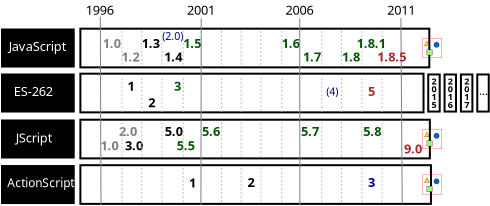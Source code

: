 <?xml version="1.0" encoding="UTF-8"?>
<dia:diagram xmlns:dia="http://www.lysator.liu.se/~alla/dia/">
  <dia:layer name="Background" visible="true" active="true">
    <dia:object type="Standard - Box" version="0" id="O0">
      <dia:attribute name="obj_pos">
        <dia:point val="3.975,16.269"/>
      </dia:attribute>
      <dia:attribute name="obj_bb">
        <dia:rectangle val="3.925,16.219;21.473,18.253"/>
      </dia:attribute>
      <dia:attribute name="elem_corner">
        <dia:point val="3.975,16.269"/>
      </dia:attribute>
      <dia:attribute name="elem_width">
        <dia:real val="17.447"/>
      </dia:attribute>
      <dia:attribute name="elem_height">
        <dia:real val="1.934"/>
      </dia:attribute>
      <dia:attribute name="border_width">
        <dia:real val="0.1"/>
      </dia:attribute>
      <dia:attribute name="show_background">
        <dia:boolean val="true"/>
      </dia:attribute>
    </dia:object>
    <dia:object type="Standard - Text" version="1" id="O1">
      <dia:attribute name="obj_pos">
        <dia:point val="4.242,15.57"/>
      </dia:attribute>
      <dia:attribute name="obj_bb">
        <dia:rectangle val="4.242,15.103;5.662,15.743"/>
      </dia:attribute>
      <dia:attribute name="text">
        <dia:composite type="text">
          <dia:attribute name="string">
            <dia:string>#1996#</dia:string>
          </dia:attribute>
          <dia:attribute name="font">
            <dia:font family="sans" style="0" name="Helvetica"/>
          </dia:attribute>
          <dia:attribute name="height">
            <dia:real val="0.8"/>
          </dia:attribute>
          <dia:attribute name="pos">
            <dia:point val="4.242,15.57"/>
          </dia:attribute>
          <dia:attribute name="color">
            <dia:color val="#000000"/>
          </dia:attribute>
          <dia:attribute name="alignment">
            <dia:enum val="0"/>
          </dia:attribute>
        </dia:composite>
      </dia:attribute>
      <dia:attribute name="valign">
        <dia:enum val="3"/>
      </dia:attribute>
    </dia:object>
    <dia:object type="Standard - Text" version="1" id="O2">
      <dia:attribute name="obj_pos">
        <dia:point val="9.3,15.57"/>
      </dia:attribute>
      <dia:attribute name="obj_bb">
        <dia:rectangle val="9.3,15.103;10.72,15.743"/>
      </dia:attribute>
      <dia:attribute name="text">
        <dia:composite type="text">
          <dia:attribute name="string">
            <dia:string>#2001#</dia:string>
          </dia:attribute>
          <dia:attribute name="font">
            <dia:font family="sans" style="0" name="Helvetica"/>
          </dia:attribute>
          <dia:attribute name="height">
            <dia:real val="0.8"/>
          </dia:attribute>
          <dia:attribute name="pos">
            <dia:point val="9.3,15.57"/>
          </dia:attribute>
          <dia:attribute name="color">
            <dia:color val="#000000"/>
          </dia:attribute>
          <dia:attribute name="alignment">
            <dia:enum val="0"/>
          </dia:attribute>
        </dia:composite>
      </dia:attribute>
      <dia:attribute name="valign">
        <dia:enum val="3"/>
      </dia:attribute>
    </dia:object>
    <dia:object type="Standard - Text" version="1" id="O3">
      <dia:attribute name="obj_pos">
        <dia:point val="14.235,15.57"/>
      </dia:attribute>
      <dia:attribute name="obj_bb">
        <dia:rectangle val="14.235,15.103;15.655,15.743"/>
      </dia:attribute>
      <dia:attribute name="text">
        <dia:composite type="text">
          <dia:attribute name="string">
            <dia:string>#2006#</dia:string>
          </dia:attribute>
          <dia:attribute name="font">
            <dia:font family="sans" style="0" name="Helvetica"/>
          </dia:attribute>
          <dia:attribute name="height">
            <dia:real val="0.8"/>
          </dia:attribute>
          <dia:attribute name="pos">
            <dia:point val="14.235,15.57"/>
          </dia:attribute>
          <dia:attribute name="color">
            <dia:color val="#000000"/>
          </dia:attribute>
          <dia:attribute name="alignment">
            <dia:enum val="0"/>
          </dia:attribute>
        </dia:composite>
      </dia:attribute>
      <dia:attribute name="valign">
        <dia:enum val="3"/>
      </dia:attribute>
    </dia:object>
    <dia:object type="Standard - Text" version="1" id="O4">
      <dia:attribute name="obj_pos">
        <dia:point val="19.324,15.57"/>
      </dia:attribute>
      <dia:attribute name="obj_bb">
        <dia:rectangle val="19.324,15.103;20.744,15.743"/>
      </dia:attribute>
      <dia:attribute name="text">
        <dia:composite type="text">
          <dia:attribute name="string">
            <dia:string>#2011#</dia:string>
          </dia:attribute>
          <dia:attribute name="font">
            <dia:font family="sans" style="0" name="Helvetica"/>
          </dia:attribute>
          <dia:attribute name="height">
            <dia:real val="0.8"/>
          </dia:attribute>
          <dia:attribute name="pos">
            <dia:point val="19.324,15.57"/>
          </dia:attribute>
          <dia:attribute name="color">
            <dia:color val="#000000"/>
          </dia:attribute>
          <dia:attribute name="alignment">
            <dia:enum val="0"/>
          </dia:attribute>
        </dia:composite>
      </dia:attribute>
      <dia:attribute name="valign">
        <dia:enum val="3"/>
      </dia:attribute>
    </dia:object>
    <dia:object type="Standard - Box" version="0" id="O5">
      <dia:attribute name="obj_pos">
        <dia:point val="3.975,18.519"/>
      </dia:attribute>
      <dia:attribute name="obj_bb">
        <dia:rectangle val="3.925,18.469;21.183,20.502"/>
      </dia:attribute>
      <dia:attribute name="elem_corner">
        <dia:point val="3.975,18.519"/>
      </dia:attribute>
      <dia:attribute name="elem_width">
        <dia:real val="17.157"/>
      </dia:attribute>
      <dia:attribute name="elem_height">
        <dia:real val="1.934"/>
      </dia:attribute>
      <dia:attribute name="border_width">
        <dia:real val="0.1"/>
      </dia:attribute>
      <dia:attribute name="show_background">
        <dia:boolean val="true"/>
      </dia:attribute>
    </dia:object>
    <dia:object type="Standard - Box" version="0" id="O6">
      <dia:attribute name="obj_pos">
        <dia:point val="3.975,20.821"/>
      </dia:attribute>
      <dia:attribute name="obj_bb">
        <dia:rectangle val="3.925,20.771;21.5,22.805"/>
      </dia:attribute>
      <dia:attribute name="elem_corner">
        <dia:point val="3.975,20.821"/>
      </dia:attribute>
      <dia:attribute name="elem_width">
        <dia:real val="17.474"/>
      </dia:attribute>
      <dia:attribute name="elem_height">
        <dia:real val="1.934"/>
      </dia:attribute>
      <dia:attribute name="border_width">
        <dia:real val="0.1"/>
      </dia:attribute>
      <dia:attribute name="show_background">
        <dia:boolean val="true"/>
      </dia:attribute>
    </dia:object>
    <dia:object type="Standard - Box" version="0" id="O7">
      <dia:attribute name="obj_pos">
        <dia:point val="0.056,16.311"/>
      </dia:attribute>
      <dia:attribute name="obj_bb">
        <dia:rectangle val="0.006,16.261;3.692,18.212"/>
      </dia:attribute>
      <dia:attribute name="elem_corner">
        <dia:point val="0.056,16.311"/>
      </dia:attribute>
      <dia:attribute name="elem_width">
        <dia:real val="3.586"/>
      </dia:attribute>
      <dia:attribute name="elem_height">
        <dia:real val="1.851"/>
      </dia:attribute>
      <dia:attribute name="border_width">
        <dia:real val="0.1"/>
      </dia:attribute>
      <dia:attribute name="inner_color">
        <dia:color val="#000000"/>
      </dia:attribute>
      <dia:attribute name="show_background">
        <dia:boolean val="true"/>
      </dia:attribute>
    </dia:object>
    <dia:object type="Standard - Text" version="1" id="O8">
      <dia:attribute name="obj_pos">
        <dia:point val="0.39,17.383"/>
      </dia:attribute>
      <dia:attribute name="obj_bb">
        <dia:rectangle val="0.39,16.916;3.355,17.556"/>
      </dia:attribute>
      <dia:attribute name="text">
        <dia:composite type="text">
          <dia:attribute name="string">
            <dia:string>#JavaScript#</dia:string>
          </dia:attribute>
          <dia:attribute name="font">
            <dia:font family="sans" style="0" name="Helvetica"/>
          </dia:attribute>
          <dia:attribute name="height">
            <dia:real val="0.8"/>
          </dia:attribute>
          <dia:attribute name="pos">
            <dia:point val="0.39,17.383"/>
          </dia:attribute>
          <dia:attribute name="color">
            <dia:color val="#ffffff"/>
          </dia:attribute>
          <dia:attribute name="alignment">
            <dia:enum val="0"/>
          </dia:attribute>
        </dia:composite>
      </dia:attribute>
      <dia:attribute name="valign">
        <dia:enum val="3"/>
      </dia:attribute>
    </dia:object>
    <dia:object type="Standard - Box" version="0" id="O9">
      <dia:attribute name="obj_pos">
        <dia:point val="0.056,18.56"/>
      </dia:attribute>
      <dia:attribute name="obj_bb">
        <dia:rectangle val="0.006,18.51;3.692,20.461"/>
      </dia:attribute>
      <dia:attribute name="elem_corner">
        <dia:point val="0.056,18.56"/>
      </dia:attribute>
      <dia:attribute name="elem_width">
        <dia:real val="3.586"/>
      </dia:attribute>
      <dia:attribute name="elem_height">
        <dia:real val="1.851"/>
      </dia:attribute>
      <dia:attribute name="border_width">
        <dia:real val="0.1"/>
      </dia:attribute>
      <dia:attribute name="inner_color">
        <dia:color val="#000000"/>
      </dia:attribute>
      <dia:attribute name="show_background">
        <dia:boolean val="true"/>
      </dia:attribute>
    </dia:object>
    <dia:object type="Standard - Text" version="1" id="O10">
      <dia:attribute name="obj_pos">
        <dia:point val="0.648,19.632"/>
      </dia:attribute>
      <dia:attribute name="obj_bb">
        <dia:rectangle val="0.648,19.166;2.768,19.805"/>
      </dia:attribute>
      <dia:attribute name="text">
        <dia:composite type="text">
          <dia:attribute name="string">
            <dia:string>#ES-262#</dia:string>
          </dia:attribute>
          <dia:attribute name="font">
            <dia:font family="sans" style="0" name="Helvetica"/>
          </dia:attribute>
          <dia:attribute name="height">
            <dia:real val="0.8"/>
          </dia:attribute>
          <dia:attribute name="pos">
            <dia:point val="0.648,19.632"/>
          </dia:attribute>
          <dia:attribute name="color">
            <dia:color val="#ffffff"/>
          </dia:attribute>
          <dia:attribute name="alignment">
            <dia:enum val="0"/>
          </dia:attribute>
        </dia:composite>
      </dia:attribute>
      <dia:attribute name="valign">
        <dia:enum val="3"/>
      </dia:attribute>
    </dia:object>
    <dia:object type="Standard - Box" version="0" id="O11">
      <dia:attribute name="obj_pos">
        <dia:point val="0.056,20.859"/>
      </dia:attribute>
      <dia:attribute name="obj_bb">
        <dia:rectangle val="0.006,20.809;3.692,22.76"/>
      </dia:attribute>
      <dia:attribute name="elem_corner">
        <dia:point val="0.056,20.859"/>
      </dia:attribute>
      <dia:attribute name="elem_width">
        <dia:real val="3.586"/>
      </dia:attribute>
      <dia:attribute name="elem_height">
        <dia:real val="1.851"/>
      </dia:attribute>
      <dia:attribute name="border_width">
        <dia:real val="0.1"/>
      </dia:attribute>
      <dia:attribute name="inner_color">
        <dia:color val="#000000"/>
      </dia:attribute>
      <dia:attribute name="show_background">
        <dia:boolean val="true"/>
      </dia:attribute>
    </dia:object>
    <dia:object type="Standard - Text" version="1" id="O12">
      <dia:attribute name="obj_pos">
        <dia:point val="0.741,21.958"/>
      </dia:attribute>
      <dia:attribute name="obj_bb">
        <dia:rectangle val="0.741,21.492;2.698,22.132"/>
      </dia:attribute>
      <dia:attribute name="text">
        <dia:composite type="text">
          <dia:attribute name="string">
            <dia:string>#JScript#</dia:string>
          </dia:attribute>
          <dia:attribute name="font">
            <dia:font family="sans" style="0" name="Helvetica"/>
          </dia:attribute>
          <dia:attribute name="height">
            <dia:real val="0.8"/>
          </dia:attribute>
          <dia:attribute name="pos">
            <dia:point val="0.741,21.958"/>
          </dia:attribute>
          <dia:attribute name="color">
            <dia:color val="#ffffff"/>
          </dia:attribute>
          <dia:attribute name="alignment">
            <dia:enum val="0"/>
          </dia:attribute>
        </dia:composite>
      </dia:attribute>
      <dia:attribute name="valign">
        <dia:enum val="3"/>
      </dia:attribute>
    </dia:object>
    <dia:object type="Standard - Box" version="0" id="O13">
      <dia:attribute name="obj_pos">
        <dia:point val="3.975,23.095"/>
      </dia:attribute>
      <dia:attribute name="obj_bb">
        <dia:rectangle val="3.925,23.045;21.554,25.079"/>
      </dia:attribute>
      <dia:attribute name="elem_corner">
        <dia:point val="3.975,23.095"/>
      </dia:attribute>
      <dia:attribute name="elem_width">
        <dia:real val="17.529"/>
      </dia:attribute>
      <dia:attribute name="elem_height">
        <dia:real val="1.934"/>
      </dia:attribute>
      <dia:attribute name="border_width">
        <dia:real val="0.1"/>
      </dia:attribute>
      <dia:attribute name="show_background">
        <dia:boolean val="true"/>
      </dia:attribute>
    </dia:object>
    <dia:object type="Standard - Box" version="0" id="O14">
      <dia:attribute name="obj_pos">
        <dia:point val="0.056,23.137"/>
      </dia:attribute>
      <dia:attribute name="obj_bb">
        <dia:rectangle val="0.006,23.087;3.692,25.038"/>
      </dia:attribute>
      <dia:attribute name="elem_corner">
        <dia:point val="0.056,23.137"/>
      </dia:attribute>
      <dia:attribute name="elem_width">
        <dia:real val="3.586"/>
      </dia:attribute>
      <dia:attribute name="elem_height">
        <dia:real val="1.851"/>
      </dia:attribute>
      <dia:attribute name="border_width">
        <dia:real val="0.1"/>
      </dia:attribute>
      <dia:attribute name="inner_color">
        <dia:color val="#000000"/>
      </dia:attribute>
      <dia:attribute name="show_background">
        <dia:boolean val="true"/>
      </dia:attribute>
    </dia:object>
    <dia:object type="Standard - Text" version="1" id="O15">
      <dia:attribute name="obj_pos">
        <dia:point val="0.317,24.198"/>
      </dia:attribute>
      <dia:attribute name="obj_bb">
        <dia:rectangle val="0.317,23.766;3.477,24.359"/>
      </dia:attribute>
      <dia:attribute name="text">
        <dia:composite type="text">
          <dia:attribute name="string">
            <dia:string>#ActionScript#</dia:string>
          </dia:attribute>
          <dia:attribute name="font">
            <dia:font family="sans" style="0" name="Helvetica"/>
          </dia:attribute>
          <dia:attribute name="height">
            <dia:real val="0.741"/>
          </dia:attribute>
          <dia:attribute name="pos">
            <dia:point val="0.317,24.198"/>
          </dia:attribute>
          <dia:attribute name="color">
            <dia:color val="#ffffff"/>
          </dia:attribute>
          <dia:attribute name="alignment">
            <dia:enum val="0"/>
          </dia:attribute>
        </dia:composite>
      </dia:attribute>
      <dia:attribute name="valign">
        <dia:enum val="3"/>
      </dia:attribute>
    </dia:object>
    <dia:object type="Standard - Text" version="1" id="O16">
      <dia:attribute name="obj_pos">
        <dia:point val="9.118,17.229"/>
      </dia:attribute>
      <dia:attribute name="obj_bb">
        <dia:rectangle val="9.118,16.763;10.005,17.403"/>
      </dia:attribute>
      <dia:attribute name="text">
        <dia:composite type="text">
          <dia:attribute name="string">
            <dia:string>#1.5#</dia:string>
          </dia:attribute>
          <dia:attribute name="font">
            <dia:font family="sans" style="80" name="Helvetica-Bold"/>
          </dia:attribute>
          <dia:attribute name="height">
            <dia:real val="0.8"/>
          </dia:attribute>
          <dia:attribute name="pos">
            <dia:point val="9.118,17.229"/>
          </dia:attribute>
          <dia:attribute name="color">
            <dia:color val="#025302"/>
          </dia:attribute>
          <dia:attribute name="alignment">
            <dia:enum val="0"/>
          </dia:attribute>
        </dia:composite>
      </dia:attribute>
      <dia:attribute name="valign">
        <dia:enum val="3"/>
      </dia:attribute>
      <dia:connections>
        <dia:connection handle="0" to="O70" connection="0"/>
      </dia:connections>
    </dia:object>
    <dia:object type="Standard - Text" version="1" id="O17">
      <dia:attribute name="obj_pos">
        <dia:point val="14.044,17.229"/>
      </dia:attribute>
      <dia:attribute name="obj_bb">
        <dia:rectangle val="14.044,16.763;14.931,17.403"/>
      </dia:attribute>
      <dia:attribute name="text">
        <dia:composite type="text">
          <dia:attribute name="string">
            <dia:string>#1.6#</dia:string>
          </dia:attribute>
          <dia:attribute name="font">
            <dia:font family="sans" style="80" name="Helvetica-Bold"/>
          </dia:attribute>
          <dia:attribute name="height">
            <dia:real val="0.8"/>
          </dia:attribute>
          <dia:attribute name="pos">
            <dia:point val="14.044,17.229"/>
          </dia:attribute>
          <dia:attribute name="color">
            <dia:color val="#025302"/>
          </dia:attribute>
          <dia:attribute name="alignment">
            <dia:enum val="0"/>
          </dia:attribute>
        </dia:composite>
      </dia:attribute>
      <dia:attribute name="valign">
        <dia:enum val="3"/>
      </dia:attribute>
      <dia:connections>
        <dia:connection handle="0" to="O73" connection="0"/>
      </dia:connections>
    </dia:object>
    <dia:object type="Standard - Text" version="1" id="O18">
      <dia:attribute name="obj_pos">
        <dia:point val="15.1,17.91"/>
      </dia:attribute>
      <dia:attribute name="obj_bb">
        <dia:rectangle val="15.1,17.444;15.988,18.084"/>
      </dia:attribute>
      <dia:attribute name="text">
        <dia:composite type="text">
          <dia:attribute name="string">
            <dia:string>#1.7#</dia:string>
          </dia:attribute>
          <dia:attribute name="font">
            <dia:font family="sans" style="80" name="Helvetica-Bold"/>
          </dia:attribute>
          <dia:attribute name="height">
            <dia:real val="0.8"/>
          </dia:attribute>
          <dia:attribute name="pos">
            <dia:point val="15.1,17.91"/>
          </dia:attribute>
          <dia:attribute name="color">
            <dia:color val="#025302"/>
          </dia:attribute>
          <dia:attribute name="alignment">
            <dia:enum val="0"/>
          </dia:attribute>
        </dia:composite>
      </dia:attribute>
      <dia:attribute name="valign">
        <dia:enum val="3"/>
      </dia:attribute>
    </dia:object>
    <dia:object type="Standard - Text" version="1" id="O19">
      <dia:attribute name="obj_pos">
        <dia:point val="17.06,17.91"/>
      </dia:attribute>
      <dia:attribute name="obj_bb">
        <dia:rectangle val="17.06,17.444;17.947,18.084"/>
      </dia:attribute>
      <dia:attribute name="text">
        <dia:composite type="text">
          <dia:attribute name="string">
            <dia:string>#1.8#</dia:string>
          </dia:attribute>
          <dia:attribute name="font">
            <dia:font family="sans" style="80" name="Helvetica-Bold"/>
          </dia:attribute>
          <dia:attribute name="height">
            <dia:real val="0.8"/>
          </dia:attribute>
          <dia:attribute name="pos">
            <dia:point val="17.06,17.91"/>
          </dia:attribute>
          <dia:attribute name="color">
            <dia:color val="#025302"/>
          </dia:attribute>
          <dia:attribute name="alignment">
            <dia:enum val="0"/>
          </dia:attribute>
        </dia:composite>
      </dia:attribute>
      <dia:attribute name="valign">
        <dia:enum val="3"/>
      </dia:attribute>
    </dia:object>
    <dia:object type="Standard - Text" version="1" id="O20">
      <dia:attribute name="obj_pos">
        <dia:point val="5.099,17.229"/>
      </dia:attribute>
      <dia:attribute name="obj_bb">
        <dia:rectangle val="5.099,16.762;5.987,17.402"/>
      </dia:attribute>
      <dia:attribute name="text">
        <dia:composite type="text">
          <dia:attribute name="string">
            <dia:string>#1.0#</dia:string>
          </dia:attribute>
          <dia:attribute name="font">
            <dia:font family="sans" style="80" name="Helvetica-Bold"/>
          </dia:attribute>
          <dia:attribute name="height">
            <dia:real val="0.8"/>
          </dia:attribute>
          <dia:attribute name="pos">
            <dia:point val="5.099,17.229"/>
          </dia:attribute>
          <dia:attribute name="color">
            <dia:color val="#7f7f7f"/>
          </dia:attribute>
          <dia:attribute name="alignment">
            <dia:enum val="0"/>
          </dia:attribute>
        </dia:composite>
      </dia:attribute>
      <dia:attribute name="valign">
        <dia:enum val="3"/>
      </dia:attribute>
    </dia:object>
    <dia:object type="Standard - Text" version="1" id="O21">
      <dia:attribute name="obj_pos">
        <dia:point val="6.033,17.91"/>
      </dia:attribute>
      <dia:attribute name="obj_bb">
        <dia:rectangle val="6.033,17.444;6.92,18.084"/>
      </dia:attribute>
      <dia:attribute name="text">
        <dia:composite type="text">
          <dia:attribute name="string">
            <dia:string>#1.2#</dia:string>
          </dia:attribute>
          <dia:attribute name="font">
            <dia:font family="sans" style="80" name="Helvetica-Bold"/>
          </dia:attribute>
          <dia:attribute name="height">
            <dia:real val="0.8"/>
          </dia:attribute>
          <dia:attribute name="pos">
            <dia:point val="6.033,17.91"/>
          </dia:attribute>
          <dia:attribute name="color">
            <dia:color val="#7f7f7f"/>
          </dia:attribute>
          <dia:attribute name="alignment">
            <dia:enum val="0"/>
          </dia:attribute>
        </dia:composite>
      </dia:attribute>
      <dia:attribute name="valign">
        <dia:enum val="3"/>
      </dia:attribute>
    </dia:object>
    <dia:object type="Standard - Text" version="1" id="O22">
      <dia:attribute name="obj_pos">
        <dia:point val="8.659,19.368"/>
      </dia:attribute>
      <dia:attribute name="obj_bb">
        <dia:rectangle val="8.659,18.901;9.014,19.541"/>
      </dia:attribute>
      <dia:attribute name="text">
        <dia:composite type="text">
          <dia:attribute name="string">
            <dia:string>#3#</dia:string>
          </dia:attribute>
          <dia:attribute name="font">
            <dia:font family="sans" style="80" name="Helvetica-Bold"/>
          </dia:attribute>
          <dia:attribute name="height">
            <dia:real val="0.8"/>
          </dia:attribute>
          <dia:attribute name="pos">
            <dia:point val="8.659,19.368"/>
          </dia:attribute>
          <dia:attribute name="color">
            <dia:color val="#025302"/>
          </dia:attribute>
          <dia:attribute name="alignment">
            <dia:enum val="0"/>
          </dia:attribute>
        </dia:composite>
      </dia:attribute>
      <dia:attribute name="valign">
        <dia:enum val="3"/>
      </dia:attribute>
    </dia:object>
    <dia:object type="Standard - Text" version="1" id="O23">
      <dia:attribute name="obj_pos">
        <dia:point val="18.362,19.632"/>
      </dia:attribute>
      <dia:attribute name="obj_bb">
        <dia:rectangle val="18.362,19.166;18.717,19.806"/>
      </dia:attribute>
      <dia:attribute name="text">
        <dia:composite type="text">
          <dia:attribute name="string">
            <dia:string>#5#</dia:string>
          </dia:attribute>
          <dia:attribute name="font">
            <dia:font family="sans" style="80" name="Helvetica-Bold"/>
          </dia:attribute>
          <dia:attribute name="height">
            <dia:real val="0.8"/>
          </dia:attribute>
          <dia:attribute name="pos">
            <dia:point val="18.362,19.632"/>
          </dia:attribute>
          <dia:attribute name="color">
            <dia:color val="#a52a2a"/>
          </dia:attribute>
          <dia:attribute name="alignment">
            <dia:enum val="0"/>
          </dia:attribute>
        </dia:composite>
      </dia:attribute>
      <dia:attribute name="valign">
        <dia:enum val="3"/>
      </dia:attribute>
    </dia:object>
    <dia:object type="Standard - Text" version="1" id="O24">
      <dia:attribute name="obj_pos">
        <dia:point val="6.337,19.368"/>
      </dia:attribute>
      <dia:attribute name="obj_bb">
        <dia:rectangle val="6.337,18.901;6.692,19.541"/>
      </dia:attribute>
      <dia:attribute name="text">
        <dia:composite type="text">
          <dia:attribute name="string">
            <dia:string>#1#</dia:string>
          </dia:attribute>
          <dia:attribute name="font">
            <dia:font family="sans" style="80" name="Helvetica-Bold"/>
          </dia:attribute>
          <dia:attribute name="height">
            <dia:real val="0.8"/>
          </dia:attribute>
          <dia:attribute name="pos">
            <dia:point val="6.337,19.368"/>
          </dia:attribute>
          <dia:attribute name="color">
            <dia:color val="#000000"/>
          </dia:attribute>
          <dia:attribute name="alignment">
            <dia:enum val="0"/>
          </dia:attribute>
        </dia:composite>
      </dia:attribute>
      <dia:attribute name="valign">
        <dia:enum val="3"/>
      </dia:attribute>
    </dia:object>
    <dia:object type="Standard - Text" version="1" id="O25">
      <dia:attribute name="obj_pos">
        <dia:point val="7.367,20.194"/>
      </dia:attribute>
      <dia:attribute name="obj_bb">
        <dia:rectangle val="7.367,19.728;7.722,20.368"/>
      </dia:attribute>
      <dia:attribute name="text">
        <dia:composite type="text">
          <dia:attribute name="string">
            <dia:string>#2#</dia:string>
          </dia:attribute>
          <dia:attribute name="font">
            <dia:font family="sans" style="80" name="Helvetica-Bold"/>
          </dia:attribute>
          <dia:attribute name="height">
            <dia:real val="0.8"/>
          </dia:attribute>
          <dia:attribute name="pos">
            <dia:point val="7.367,20.194"/>
          </dia:attribute>
          <dia:attribute name="color">
            <dia:color val="#000000"/>
          </dia:attribute>
          <dia:attribute name="alignment">
            <dia:enum val="0"/>
          </dia:attribute>
        </dia:composite>
      </dia:attribute>
      <dia:attribute name="valign">
        <dia:enum val="3"/>
      </dia:attribute>
    </dia:object>
    <dia:object type="Standard - Text" version="1" id="O26">
      <dia:attribute name="obj_pos">
        <dia:point val="8.188,21.631"/>
      </dia:attribute>
      <dia:attribute name="obj_bb">
        <dia:rectangle val="8.188,21.164;9.076,21.804"/>
      </dia:attribute>
      <dia:attribute name="text">
        <dia:composite type="text">
          <dia:attribute name="string">
            <dia:string>#5.0#</dia:string>
          </dia:attribute>
          <dia:attribute name="font">
            <dia:font family="sans" style="80" name="Helvetica-Bold"/>
          </dia:attribute>
          <dia:attribute name="height">
            <dia:real val="0.8"/>
          </dia:attribute>
          <dia:attribute name="pos">
            <dia:point val="8.188,21.631"/>
          </dia:attribute>
          <dia:attribute name="color">
            <dia:color val="#000000"/>
          </dia:attribute>
          <dia:attribute name="alignment">
            <dia:enum val="0"/>
          </dia:attribute>
        </dia:composite>
      </dia:attribute>
      <dia:attribute name="valign">
        <dia:enum val="3"/>
      </dia:attribute>
    </dia:object>
    <dia:object type="Standard - Text" version="1" id="O27">
      <dia:attribute name="obj_pos">
        <dia:point val="8.795,22.344"/>
      </dia:attribute>
      <dia:attribute name="obj_bb">
        <dia:rectangle val="8.795,21.877;9.682,22.517"/>
      </dia:attribute>
      <dia:attribute name="text">
        <dia:composite type="text">
          <dia:attribute name="string">
            <dia:string>#5.5#</dia:string>
          </dia:attribute>
          <dia:attribute name="font">
            <dia:font family="sans" style="80" name="Helvetica-Bold"/>
          </dia:attribute>
          <dia:attribute name="height">
            <dia:real val="0.8"/>
          </dia:attribute>
          <dia:attribute name="pos">
            <dia:point val="8.795,22.344"/>
          </dia:attribute>
          <dia:attribute name="color">
            <dia:color val="#025302"/>
          </dia:attribute>
          <dia:attribute name="alignment">
            <dia:enum val="0"/>
          </dia:attribute>
        </dia:composite>
      </dia:attribute>
      <dia:attribute name="valign">
        <dia:enum val="3"/>
      </dia:attribute>
    </dia:object>
    <dia:object type="Standard - Text" version="1" id="O28">
      <dia:attribute name="obj_pos">
        <dia:point val="15.002,21.631"/>
      </dia:attribute>
      <dia:attribute name="obj_bb">
        <dia:rectangle val="15.002,21.164;15.89,21.804"/>
      </dia:attribute>
      <dia:attribute name="text">
        <dia:composite type="text">
          <dia:attribute name="string">
            <dia:string>#5.7#</dia:string>
          </dia:attribute>
          <dia:attribute name="font">
            <dia:font family="sans" style="80" name="Helvetica-Bold"/>
          </dia:attribute>
          <dia:attribute name="height">
            <dia:real val="0.8"/>
          </dia:attribute>
          <dia:attribute name="pos">
            <dia:point val="15.002,21.631"/>
          </dia:attribute>
          <dia:attribute name="color">
            <dia:color val="#025302"/>
          </dia:attribute>
          <dia:attribute name="alignment">
            <dia:enum val="0"/>
          </dia:attribute>
        </dia:composite>
      </dia:attribute>
      <dia:attribute name="valign">
        <dia:enum val="3"/>
      </dia:attribute>
    </dia:object>
    <dia:object type="Standard - Text" version="1" id="O29">
      <dia:attribute name="obj_pos">
        <dia:point val="10.054,21.631"/>
      </dia:attribute>
      <dia:attribute name="obj_bb">
        <dia:rectangle val="10.054,21.164;10.941,21.804"/>
      </dia:attribute>
      <dia:attribute name="text">
        <dia:composite type="text">
          <dia:attribute name="string">
            <dia:string>#5.6#</dia:string>
          </dia:attribute>
          <dia:attribute name="font">
            <dia:font family="sans" style="80" name="Helvetica-Bold"/>
          </dia:attribute>
          <dia:attribute name="height">
            <dia:real val="0.8"/>
          </dia:attribute>
          <dia:attribute name="pos">
            <dia:point val="10.054,21.631"/>
          </dia:attribute>
          <dia:attribute name="color">
            <dia:color val="#025302"/>
          </dia:attribute>
          <dia:attribute name="alignment">
            <dia:enum val="0"/>
          </dia:attribute>
        </dia:composite>
      </dia:attribute>
      <dia:attribute name="valign">
        <dia:enum val="3"/>
      </dia:attribute>
    </dia:object>
    <dia:object type="Standard - Text" version="1" id="O30">
      <dia:attribute name="obj_pos">
        <dia:point val="18.119,21.631"/>
      </dia:attribute>
      <dia:attribute name="obj_bb">
        <dia:rectangle val="18.119,21.164;19.006,21.804"/>
      </dia:attribute>
      <dia:attribute name="text">
        <dia:composite type="text">
          <dia:attribute name="string">
            <dia:string>#5.8#</dia:string>
          </dia:attribute>
          <dia:attribute name="font">
            <dia:font family="sans" style="80" name="Helvetica-Bold"/>
          </dia:attribute>
          <dia:attribute name="height">
            <dia:real val="0.8"/>
          </dia:attribute>
          <dia:attribute name="pos">
            <dia:point val="18.119,21.631"/>
          </dia:attribute>
          <dia:attribute name="color">
            <dia:color val="#025302"/>
          </dia:attribute>
          <dia:attribute name="alignment">
            <dia:enum val="0"/>
          </dia:attribute>
        </dia:composite>
      </dia:attribute>
      <dia:attribute name="valign">
        <dia:enum val="3"/>
      </dia:attribute>
    </dia:object>
    <dia:object type="Standard - Text" version="1" id="O31">
      <dia:attribute name="obj_pos">
        <dia:point val="20.157,22.508"/>
      </dia:attribute>
      <dia:attribute name="obj_bb">
        <dia:rectangle val="20.157,22.041;21.045,22.681"/>
      </dia:attribute>
      <dia:attribute name="text">
        <dia:composite type="text">
          <dia:attribute name="string">
            <dia:string>#9.0#</dia:string>
          </dia:attribute>
          <dia:attribute name="font">
            <dia:font family="sans" style="80" name="Helvetica-Bold"/>
          </dia:attribute>
          <dia:attribute name="height">
            <dia:real val="0.8"/>
          </dia:attribute>
          <dia:attribute name="pos">
            <dia:point val="20.157,22.508"/>
          </dia:attribute>
          <dia:attribute name="color">
            <dia:color val="#a52a2a"/>
          </dia:attribute>
          <dia:attribute name="alignment">
            <dia:enum val="0"/>
          </dia:attribute>
        </dia:composite>
      </dia:attribute>
      <dia:attribute name="valign">
        <dia:enum val="3"/>
      </dia:attribute>
    </dia:object>
    <dia:object type="Standard - Text" version="1" id="O32">
      <dia:attribute name="obj_pos">
        <dia:point val="4.978,22.344"/>
      </dia:attribute>
      <dia:attribute name="obj_bb">
        <dia:rectangle val="4.978,21.877;5.865,22.517"/>
      </dia:attribute>
      <dia:attribute name="text">
        <dia:composite type="text">
          <dia:attribute name="string">
            <dia:string>#1.0#</dia:string>
          </dia:attribute>
          <dia:attribute name="font">
            <dia:font family="sans" style="80" name="Helvetica-Bold"/>
          </dia:attribute>
          <dia:attribute name="height">
            <dia:real val="0.8"/>
          </dia:attribute>
          <dia:attribute name="pos">
            <dia:point val="4.978,22.344"/>
          </dia:attribute>
          <dia:attribute name="color">
            <dia:color val="#7f7f7f"/>
          </dia:attribute>
          <dia:attribute name="alignment">
            <dia:enum val="0"/>
          </dia:attribute>
        </dia:composite>
      </dia:attribute>
      <dia:attribute name="valign">
        <dia:enum val="3"/>
      </dia:attribute>
    </dia:object>
    <dia:object type="Standard - Text" version="1" id="O33">
      <dia:attribute name="obj_pos">
        <dia:point val="5.903,21.631"/>
      </dia:attribute>
      <dia:attribute name="obj_bb">
        <dia:rectangle val="5.903,21.164;6.791,21.804"/>
      </dia:attribute>
      <dia:attribute name="text">
        <dia:composite type="text">
          <dia:attribute name="string">
            <dia:string>#2.0#</dia:string>
          </dia:attribute>
          <dia:attribute name="font">
            <dia:font family="sans" style="80" name="Helvetica-Bold"/>
          </dia:attribute>
          <dia:attribute name="height">
            <dia:real val="0.8"/>
          </dia:attribute>
          <dia:attribute name="pos">
            <dia:point val="5.903,21.631"/>
          </dia:attribute>
          <dia:attribute name="color">
            <dia:color val="#7f7f7f"/>
          </dia:attribute>
          <dia:attribute name="alignment">
            <dia:enum val="0"/>
          </dia:attribute>
        </dia:composite>
      </dia:attribute>
      <dia:attribute name="valign">
        <dia:enum val="3"/>
      </dia:attribute>
    </dia:object>
    <dia:object type="Standard - Text" version="1" id="O34">
      <dia:attribute name="obj_pos">
        <dia:point val="6.212,22.344"/>
      </dia:attribute>
      <dia:attribute name="obj_bb">
        <dia:rectangle val="6.212,21.877;7.099,22.517"/>
      </dia:attribute>
      <dia:attribute name="text">
        <dia:composite type="text">
          <dia:attribute name="string">
            <dia:string>#3.0#</dia:string>
          </dia:attribute>
          <dia:attribute name="font">
            <dia:font family="sans" style="80" name="Helvetica-Bold"/>
          </dia:attribute>
          <dia:attribute name="height">
            <dia:real val="0.8"/>
          </dia:attribute>
          <dia:attribute name="pos">
            <dia:point val="6.212,22.344"/>
          </dia:attribute>
          <dia:attribute name="color">
            <dia:color val="#000000"/>
          </dia:attribute>
          <dia:attribute name="alignment">
            <dia:enum val="0"/>
          </dia:attribute>
        </dia:composite>
      </dia:attribute>
      <dia:attribute name="valign">
        <dia:enum val="3"/>
      </dia:attribute>
    </dia:object>
    <dia:object type="Standard - Text" version="1" id="O35">
      <dia:attribute name="obj_pos">
        <dia:point val="9.405,24.209"/>
      </dia:attribute>
      <dia:attribute name="obj_bb">
        <dia:rectangle val="9.405,23.742;9.76,24.382"/>
      </dia:attribute>
      <dia:attribute name="text">
        <dia:composite type="text">
          <dia:attribute name="string">
            <dia:string>#1#</dia:string>
          </dia:attribute>
          <dia:attribute name="font">
            <dia:font family="sans" style="80" name="Helvetica-Bold"/>
          </dia:attribute>
          <dia:attribute name="height">
            <dia:real val="0.8"/>
          </dia:attribute>
          <dia:attribute name="pos">
            <dia:point val="9.405,24.209"/>
          </dia:attribute>
          <dia:attribute name="color">
            <dia:color val="#000000"/>
          </dia:attribute>
          <dia:attribute name="alignment">
            <dia:enum val="0"/>
          </dia:attribute>
        </dia:composite>
      </dia:attribute>
      <dia:attribute name="valign">
        <dia:enum val="3"/>
      </dia:attribute>
    </dia:object>
    <dia:object type="Standard - Text" version="1" id="O36">
      <dia:attribute name="obj_pos">
        <dia:point val="12.331,24.182"/>
      </dia:attribute>
      <dia:attribute name="obj_bb">
        <dia:rectangle val="12.331,23.715;12.686,24.355"/>
      </dia:attribute>
      <dia:attribute name="text">
        <dia:composite type="text">
          <dia:attribute name="string">
            <dia:string>#2#</dia:string>
          </dia:attribute>
          <dia:attribute name="font">
            <dia:font family="sans" style="80" name="Helvetica-Bold"/>
          </dia:attribute>
          <dia:attribute name="height">
            <dia:real val="0.8"/>
          </dia:attribute>
          <dia:attribute name="pos">
            <dia:point val="12.331,24.182"/>
          </dia:attribute>
          <dia:attribute name="color">
            <dia:color val="#000000"/>
          </dia:attribute>
          <dia:attribute name="alignment">
            <dia:enum val="0"/>
          </dia:attribute>
        </dia:composite>
      </dia:attribute>
      <dia:attribute name="valign">
        <dia:enum val="3"/>
      </dia:attribute>
    </dia:object>
    <dia:object type="Standard - Text" version="1" id="O37">
      <dia:attribute name="obj_pos">
        <dia:point val="18.36,24.182"/>
      </dia:attribute>
      <dia:attribute name="obj_bb">
        <dia:rectangle val="18.36,23.715;18.715,24.355"/>
      </dia:attribute>
      <dia:attribute name="text">
        <dia:composite type="text">
          <dia:attribute name="string">
            <dia:string>#3#</dia:string>
          </dia:attribute>
          <dia:attribute name="font">
            <dia:font family="sans" style="80" name="Helvetica-Bold"/>
          </dia:attribute>
          <dia:attribute name="height">
            <dia:real val="0.8"/>
          </dia:attribute>
          <dia:attribute name="pos">
            <dia:point val="18.36,24.182"/>
          </dia:attribute>
          <dia:attribute name="color">
            <dia:color val="#000099"/>
          </dia:attribute>
          <dia:attribute name="alignment">
            <dia:enum val="0"/>
          </dia:attribute>
        </dia:composite>
      </dia:attribute>
      <dia:attribute name="valign">
        <dia:enum val="3"/>
      </dia:attribute>
    </dia:object>
    <dia:object type="Standard - Text" version="1" id="O38">
      <dia:attribute name="obj_pos">
        <dia:point val="8.169,17.91"/>
      </dia:attribute>
      <dia:attribute name="obj_bb">
        <dia:rectangle val="8.169,17.444;9.057,18.084"/>
      </dia:attribute>
      <dia:attribute name="text">
        <dia:composite type="text">
          <dia:attribute name="string">
            <dia:string>#1.4#</dia:string>
          </dia:attribute>
          <dia:attribute name="font">
            <dia:font family="sans" style="80" name="Helvetica-Bold"/>
          </dia:attribute>
          <dia:attribute name="height">
            <dia:real val="0.8"/>
          </dia:attribute>
          <dia:attribute name="pos">
            <dia:point val="8.169,17.91"/>
          </dia:attribute>
          <dia:attribute name="color">
            <dia:color val="#000000"/>
          </dia:attribute>
          <dia:attribute name="alignment">
            <dia:enum val="0"/>
          </dia:attribute>
        </dia:composite>
      </dia:attribute>
      <dia:attribute name="valign">
        <dia:enum val="3"/>
      </dia:attribute>
    </dia:object>
    <dia:object type="Standard - Text" version="1" id="O39">
      <dia:attribute name="obj_pos">
        <dia:point val="7.04,17.229"/>
      </dia:attribute>
      <dia:attribute name="obj_bb">
        <dia:rectangle val="7.04,16.763;7.928,17.403"/>
      </dia:attribute>
      <dia:attribute name="text">
        <dia:composite type="text">
          <dia:attribute name="string">
            <dia:string>#1.3#</dia:string>
          </dia:attribute>
          <dia:attribute name="font">
            <dia:font family="sans" style="80" name="Helvetica-Bold"/>
          </dia:attribute>
          <dia:attribute name="height">
            <dia:real val="0.8"/>
          </dia:attribute>
          <dia:attribute name="pos">
            <dia:point val="7.04,17.229"/>
          </dia:attribute>
          <dia:attribute name="color">
            <dia:color val="#000000"/>
          </dia:attribute>
          <dia:attribute name="alignment">
            <dia:enum val="0"/>
          </dia:attribute>
        </dia:composite>
      </dia:attribute>
      <dia:attribute name="valign">
        <dia:enum val="3"/>
      </dia:attribute>
      <dia:connections>
        <dia:connection handle="0" to="O68" connection="0"/>
      </dia:connections>
    </dia:object>
    <dia:object type="Standard - Text" version="1" id="O40">
      <dia:attribute name="obj_pos">
        <dia:point val="16.273,19.608"/>
      </dia:attribute>
      <dia:attribute name="obj_bb">
        <dia:rectangle val="16.273,19.217;16.925,19.754"/>
      </dia:attribute>
      <dia:attribute name="text">
        <dia:composite type="text">
          <dia:attribute name="string">
            <dia:string>#(4)#</dia:string>
          </dia:attribute>
          <dia:attribute name="font">
            <dia:font family="sans" style="0" name="Helvetica"/>
          </dia:attribute>
          <dia:attribute name="height">
            <dia:real val="0.67"/>
          </dia:attribute>
          <dia:attribute name="pos">
            <dia:point val="16.273,19.608"/>
          </dia:attribute>
          <dia:attribute name="color">
            <dia:color val="#000099"/>
          </dia:attribute>
          <dia:attribute name="alignment">
            <dia:enum val="0"/>
          </dia:attribute>
        </dia:composite>
      </dia:attribute>
      <dia:attribute name="valign">
        <dia:enum val="3"/>
      </dia:attribute>
    </dia:object>
    <dia:object type="Standard - Text" version="1" id="O41">
      <dia:attribute name="obj_pos">
        <dia:point val="8.067,16.836"/>
      </dia:attribute>
      <dia:attribute name="obj_bb">
        <dia:rectangle val="8.067,16.445;9.167,16.981"/>
      </dia:attribute>
      <dia:attribute name="text">
        <dia:composite type="text">
          <dia:attribute name="string">
            <dia:string>#(2.0)#</dia:string>
          </dia:attribute>
          <dia:attribute name="font">
            <dia:font family="sans" style="0" name="Helvetica"/>
          </dia:attribute>
          <dia:attribute name="height">
            <dia:real val="0.67"/>
          </dia:attribute>
          <dia:attribute name="pos">
            <dia:point val="8.067,16.836"/>
          </dia:attribute>
          <dia:attribute name="color">
            <dia:color val="#000099"/>
          </dia:attribute>
          <dia:attribute name="alignment">
            <dia:enum val="0"/>
          </dia:attribute>
        </dia:composite>
      </dia:attribute>
      <dia:attribute name="valign">
        <dia:enum val="3"/>
      </dia:attribute>
    </dia:object>
    <dia:group>
      <dia:group>
        <dia:object type="Standard - Line" version="0" id="O42">
          <dia:attribute name="obj_pos">
            <dia:point val="6.056,23.242"/>
          </dia:attribute>
          <dia:attribute name="obj_bb">
            <dia:rectangle val="6.056,23.242;6.056,24.96"/>
          </dia:attribute>
          <dia:attribute name="conn_endpoints">
            <dia:point val="6.056,23.242"/>
            <dia:point val="6.056,24.96"/>
          </dia:attribute>
          <dia:attribute name="numcp">
            <dia:int val="1"/>
          </dia:attribute>
          <dia:attribute name="line_color">
            <dia:color val="#bfbfbf"/>
          </dia:attribute>
          <dia:attribute name="line_width">
            <dia:real val="0"/>
          </dia:attribute>
          <dia:attribute name="line_style">
            <dia:enum val="4"/>
          </dia:attribute>
        </dia:object>
        <dia:object type="Standard - Line" version="0" id="O43">
          <dia:attribute name="obj_pos">
            <dia:point val="7.04,23.242"/>
          </dia:attribute>
          <dia:attribute name="obj_bb">
            <dia:rectangle val="7.04,23.242;7.04,24.96"/>
          </dia:attribute>
          <dia:attribute name="conn_endpoints">
            <dia:point val="7.04,23.242"/>
            <dia:point val="7.04,24.96"/>
          </dia:attribute>
          <dia:attribute name="numcp">
            <dia:int val="1"/>
          </dia:attribute>
          <dia:attribute name="line_color">
            <dia:color val="#bfbfbf"/>
          </dia:attribute>
          <dia:attribute name="line_width">
            <dia:real val="0"/>
          </dia:attribute>
          <dia:attribute name="line_style">
            <dia:enum val="4"/>
          </dia:attribute>
        </dia:object>
        <dia:object type="Standard - Line" version="0" id="O44">
          <dia:attribute name="obj_pos">
            <dia:point val="8.052,23.242"/>
          </dia:attribute>
          <dia:attribute name="obj_bb">
            <dia:rectangle val="8.052,23.242;8.052,24.96"/>
          </dia:attribute>
          <dia:attribute name="conn_endpoints">
            <dia:point val="8.052,23.242"/>
            <dia:point val="8.052,24.96"/>
          </dia:attribute>
          <dia:attribute name="numcp">
            <dia:int val="1"/>
          </dia:attribute>
          <dia:attribute name="line_color">
            <dia:color val="#bfbfbf"/>
          </dia:attribute>
          <dia:attribute name="line_width">
            <dia:real val="0"/>
          </dia:attribute>
          <dia:attribute name="line_style">
            <dia:enum val="4"/>
          </dia:attribute>
        </dia:object>
        <dia:object type="Standard - Line" version="0" id="O45">
          <dia:attribute name="obj_pos">
            <dia:point val="9.118,23.242"/>
          </dia:attribute>
          <dia:attribute name="obj_bb">
            <dia:rectangle val="9.118,23.242;9.118,24.96"/>
          </dia:attribute>
          <dia:attribute name="conn_endpoints">
            <dia:point val="9.118,23.242"/>
            <dia:point val="9.118,24.96"/>
          </dia:attribute>
          <dia:attribute name="numcp">
            <dia:int val="1"/>
          </dia:attribute>
          <dia:attribute name="line_color">
            <dia:color val="#bfbfbf"/>
          </dia:attribute>
          <dia:attribute name="line_width">
            <dia:real val="0"/>
          </dia:attribute>
          <dia:attribute name="line_style">
            <dia:enum val="4"/>
          </dia:attribute>
        </dia:object>
        <dia:object type="Standard - Line" version="0" id="O46">
          <dia:attribute name="obj_pos">
            <dia:point val="11.031,23.242"/>
          </dia:attribute>
          <dia:attribute name="obj_bb">
            <dia:rectangle val="11.031,23.242;11.031,24.96"/>
          </dia:attribute>
          <dia:attribute name="conn_endpoints">
            <dia:point val="11.031,23.242"/>
            <dia:point val="11.031,24.96"/>
          </dia:attribute>
          <dia:attribute name="numcp">
            <dia:int val="1"/>
          </dia:attribute>
          <dia:attribute name="line_color">
            <dia:color val="#bfbfbf"/>
          </dia:attribute>
          <dia:attribute name="line_width">
            <dia:real val="0"/>
          </dia:attribute>
          <dia:attribute name="line_style">
            <dia:enum val="4"/>
          </dia:attribute>
        </dia:object>
        <dia:object type="Standard - Line" version="0" id="O47">
          <dia:attribute name="obj_pos">
            <dia:point val="12.016,23.242"/>
          </dia:attribute>
          <dia:attribute name="obj_bb">
            <dia:rectangle val="12.016,23.242;12.016,24.96"/>
          </dia:attribute>
          <dia:attribute name="conn_endpoints">
            <dia:point val="12.016,23.242"/>
            <dia:point val="12.016,24.96"/>
          </dia:attribute>
          <dia:attribute name="numcp">
            <dia:int val="1"/>
          </dia:attribute>
          <dia:attribute name="line_color">
            <dia:color val="#bfbfbf"/>
          </dia:attribute>
          <dia:attribute name="line_width">
            <dia:real val="0"/>
          </dia:attribute>
          <dia:attribute name="line_style">
            <dia:enum val="4"/>
          </dia:attribute>
        </dia:object>
        <dia:object type="Standard - Line" version="0" id="O48">
          <dia:attribute name="obj_pos">
            <dia:point val="14.044,23.242"/>
          </dia:attribute>
          <dia:attribute name="obj_bb">
            <dia:rectangle val="14.044,23.242;14.044,24.96"/>
          </dia:attribute>
          <dia:attribute name="conn_endpoints">
            <dia:point val="14.044,23.242"/>
            <dia:point val="14.044,24.96"/>
          </dia:attribute>
          <dia:attribute name="numcp">
            <dia:int val="1"/>
          </dia:attribute>
          <dia:attribute name="line_color">
            <dia:color val="#bfbfbf"/>
          </dia:attribute>
          <dia:attribute name="line_width">
            <dia:real val="0"/>
          </dia:attribute>
          <dia:attribute name="line_style">
            <dia:enum val="4"/>
          </dia:attribute>
        </dia:object>
        <dia:object type="Standard - Line" version="0" id="O49">
          <dia:attribute name="obj_pos">
            <dia:point val="16.047,23.242"/>
          </dia:attribute>
          <dia:attribute name="obj_bb">
            <dia:rectangle val="16.047,23.242;16.047,24.96"/>
          </dia:attribute>
          <dia:attribute name="conn_endpoints">
            <dia:point val="16.047,23.242"/>
            <dia:point val="16.047,24.96"/>
          </dia:attribute>
          <dia:attribute name="numcp">
            <dia:int val="1"/>
          </dia:attribute>
          <dia:attribute name="line_color">
            <dia:color val="#bfbfbf"/>
          </dia:attribute>
          <dia:attribute name="line_width">
            <dia:real val="0"/>
          </dia:attribute>
          <dia:attribute name="line_style">
            <dia:enum val="4"/>
          </dia:attribute>
        </dia:object>
        <dia:object type="Standard - Line" version="0" id="O50">
          <dia:attribute name="obj_pos">
            <dia:point val="17.031,23.242"/>
          </dia:attribute>
          <dia:attribute name="obj_bb">
            <dia:rectangle val="17.031,23.242;17.031,24.96"/>
          </dia:attribute>
          <dia:attribute name="conn_endpoints">
            <dia:point val="17.031,23.242"/>
            <dia:point val="17.031,24.96"/>
          </dia:attribute>
          <dia:attribute name="numcp">
            <dia:int val="1"/>
          </dia:attribute>
          <dia:attribute name="line_color">
            <dia:color val="#bfbfbf"/>
          </dia:attribute>
          <dia:attribute name="line_width">
            <dia:real val="0"/>
          </dia:attribute>
          <dia:attribute name="line_style">
            <dia:enum val="4"/>
          </dia:attribute>
        </dia:object>
        <dia:object type="Standard - Line" version="0" id="O51">
          <dia:attribute name="obj_pos">
            <dia:point val="18.05,23.242"/>
          </dia:attribute>
          <dia:attribute name="obj_bb">
            <dia:rectangle val="18.05,23.242;18.05,24.96"/>
          </dia:attribute>
          <dia:attribute name="conn_endpoints">
            <dia:point val="18.05,23.242"/>
            <dia:point val="18.05,24.96"/>
          </dia:attribute>
          <dia:attribute name="numcp">
            <dia:int val="1"/>
          </dia:attribute>
          <dia:attribute name="line_color">
            <dia:color val="#bfbfbf"/>
          </dia:attribute>
          <dia:attribute name="line_width">
            <dia:real val="0"/>
          </dia:attribute>
          <dia:attribute name="line_style">
            <dia:enum val="4"/>
          </dia:attribute>
        </dia:object>
        <dia:object type="Standard - Line" version="0" id="O52">
          <dia:attribute name="obj_pos">
            <dia:point val="19.059,23.242"/>
          </dia:attribute>
          <dia:attribute name="obj_bb">
            <dia:rectangle val="19.059,23.242;19.059,24.96"/>
          </dia:attribute>
          <dia:attribute name="conn_endpoints">
            <dia:point val="19.059,23.242"/>
            <dia:point val="19.059,24.96"/>
          </dia:attribute>
          <dia:attribute name="numcp">
            <dia:int val="1"/>
          </dia:attribute>
          <dia:attribute name="line_color">
            <dia:color val="#bfbfbf"/>
          </dia:attribute>
          <dia:attribute name="line_width">
            <dia:real val="0"/>
          </dia:attribute>
          <dia:attribute name="line_style">
            <dia:enum val="4"/>
          </dia:attribute>
        </dia:object>
      </dia:group>
      <dia:object type="Standard - Line" version="0" id="O53">
        <dia:attribute name="obj_pos">
          <dia:point val="13.0,23.201"/>
        </dia:attribute>
        <dia:attribute name="obj_bb">
          <dia:rectangle val="13.0,23.201;13.0,24.918"/>
        </dia:attribute>
        <dia:attribute name="conn_endpoints">
          <dia:point val="13.0,23.201"/>
          <dia:point val="13.0,24.918"/>
        </dia:attribute>
        <dia:attribute name="numcp">
          <dia:int val="1"/>
        </dia:attribute>
        <dia:attribute name="line_color">
          <dia:color val="#bfbfbf"/>
        </dia:attribute>
        <dia:attribute name="line_width">
          <dia:real val="0"/>
        </dia:attribute>
        <dia:attribute name="line_style">
          <dia:enum val="4"/>
        </dia:attribute>
      </dia:object>
    </dia:group>
    <dia:group>
      <dia:group>
        <dia:object type="Standard - Line" version="0" id="O54">
          <dia:attribute name="obj_pos">
            <dia:point val="6.056,20.958"/>
          </dia:attribute>
          <dia:attribute name="obj_bb">
            <dia:rectangle val="6.056,20.958;6.056,22.675"/>
          </dia:attribute>
          <dia:attribute name="conn_endpoints">
            <dia:point val="6.056,20.958"/>
            <dia:point val="6.056,22.675"/>
          </dia:attribute>
          <dia:attribute name="numcp">
            <dia:int val="1"/>
          </dia:attribute>
          <dia:attribute name="line_color">
            <dia:color val="#bfbfbf"/>
          </dia:attribute>
          <dia:attribute name="line_width">
            <dia:real val="0"/>
          </dia:attribute>
          <dia:attribute name="line_style">
            <dia:enum val="4"/>
          </dia:attribute>
        </dia:object>
        <dia:object type="Standard - Line" version="0" id="O55">
          <dia:attribute name="obj_pos">
            <dia:point val="7.04,20.958"/>
          </dia:attribute>
          <dia:attribute name="obj_bb">
            <dia:rectangle val="7.04,20.958;7.04,22.675"/>
          </dia:attribute>
          <dia:attribute name="conn_endpoints">
            <dia:point val="7.04,20.958"/>
            <dia:point val="7.04,22.675"/>
          </dia:attribute>
          <dia:attribute name="numcp">
            <dia:int val="1"/>
          </dia:attribute>
          <dia:attribute name="line_color">
            <dia:color val="#bfbfbf"/>
          </dia:attribute>
          <dia:attribute name="line_width">
            <dia:real val="0"/>
          </dia:attribute>
          <dia:attribute name="line_style">
            <dia:enum val="4"/>
          </dia:attribute>
        </dia:object>
        <dia:object type="Standard - Line" version="0" id="O56">
          <dia:attribute name="obj_pos">
            <dia:point val="8.052,20.958"/>
          </dia:attribute>
          <dia:attribute name="obj_bb">
            <dia:rectangle val="8.052,20.958;8.052,22.675"/>
          </dia:attribute>
          <dia:attribute name="conn_endpoints">
            <dia:point val="8.052,20.958"/>
            <dia:point val="8.052,22.675"/>
          </dia:attribute>
          <dia:attribute name="numcp">
            <dia:int val="1"/>
          </dia:attribute>
          <dia:attribute name="line_color">
            <dia:color val="#bfbfbf"/>
          </dia:attribute>
          <dia:attribute name="line_width">
            <dia:real val="0"/>
          </dia:attribute>
          <dia:attribute name="line_style">
            <dia:enum val="4"/>
          </dia:attribute>
        </dia:object>
        <dia:object type="Standard - Line" version="0" id="O57">
          <dia:attribute name="obj_pos">
            <dia:point val="9.118,20.958"/>
          </dia:attribute>
          <dia:attribute name="obj_bb">
            <dia:rectangle val="9.118,20.958;9.118,22.675"/>
          </dia:attribute>
          <dia:attribute name="conn_endpoints">
            <dia:point val="9.118,20.958"/>
            <dia:point val="9.118,22.675"/>
          </dia:attribute>
          <dia:attribute name="numcp">
            <dia:int val="1"/>
          </dia:attribute>
          <dia:attribute name="line_color">
            <dia:color val="#bfbfbf"/>
          </dia:attribute>
          <dia:attribute name="line_width">
            <dia:real val="0"/>
          </dia:attribute>
          <dia:attribute name="line_style">
            <dia:enum val="4"/>
          </dia:attribute>
        </dia:object>
        <dia:object type="Standard - Line" version="0" id="O58">
          <dia:attribute name="obj_pos">
            <dia:point val="11.031,20.958"/>
          </dia:attribute>
          <dia:attribute name="obj_bb">
            <dia:rectangle val="11.031,20.958;11.031,22.675"/>
          </dia:attribute>
          <dia:attribute name="conn_endpoints">
            <dia:point val="11.031,20.958"/>
            <dia:point val="11.031,22.675"/>
          </dia:attribute>
          <dia:attribute name="numcp">
            <dia:int val="1"/>
          </dia:attribute>
          <dia:attribute name="line_color">
            <dia:color val="#bfbfbf"/>
          </dia:attribute>
          <dia:attribute name="line_width">
            <dia:real val="0"/>
          </dia:attribute>
          <dia:attribute name="line_style">
            <dia:enum val="4"/>
          </dia:attribute>
        </dia:object>
        <dia:object type="Standard - Line" version="0" id="O59">
          <dia:attribute name="obj_pos">
            <dia:point val="12.016,20.958"/>
          </dia:attribute>
          <dia:attribute name="obj_bb">
            <dia:rectangle val="12.016,20.958;12.016,22.675"/>
          </dia:attribute>
          <dia:attribute name="conn_endpoints">
            <dia:point val="12.016,20.958"/>
            <dia:point val="12.016,22.675"/>
          </dia:attribute>
          <dia:attribute name="numcp">
            <dia:int val="1"/>
          </dia:attribute>
          <dia:attribute name="line_color">
            <dia:color val="#bfbfbf"/>
          </dia:attribute>
          <dia:attribute name="line_width">
            <dia:real val="0"/>
          </dia:attribute>
          <dia:attribute name="line_style">
            <dia:enum val="4"/>
          </dia:attribute>
        </dia:object>
        <dia:object type="Standard - Line" version="0" id="O60">
          <dia:attribute name="obj_pos">
            <dia:point val="14.044,20.958"/>
          </dia:attribute>
          <dia:attribute name="obj_bb">
            <dia:rectangle val="14.044,20.958;14.044,22.675"/>
          </dia:attribute>
          <dia:attribute name="conn_endpoints">
            <dia:point val="14.044,20.958"/>
            <dia:point val="14.044,22.675"/>
          </dia:attribute>
          <dia:attribute name="numcp">
            <dia:int val="1"/>
          </dia:attribute>
          <dia:attribute name="line_color">
            <dia:color val="#bfbfbf"/>
          </dia:attribute>
          <dia:attribute name="line_width">
            <dia:real val="0"/>
          </dia:attribute>
          <dia:attribute name="line_style">
            <dia:enum val="4"/>
          </dia:attribute>
        </dia:object>
        <dia:object type="Standard - Line" version="0" id="O61">
          <dia:attribute name="obj_pos">
            <dia:point val="16.047,20.958"/>
          </dia:attribute>
          <dia:attribute name="obj_bb">
            <dia:rectangle val="16.047,20.958;16.047,22.675"/>
          </dia:attribute>
          <dia:attribute name="conn_endpoints">
            <dia:point val="16.047,20.958"/>
            <dia:point val="16.047,22.675"/>
          </dia:attribute>
          <dia:attribute name="numcp">
            <dia:int val="1"/>
          </dia:attribute>
          <dia:attribute name="line_color">
            <dia:color val="#bfbfbf"/>
          </dia:attribute>
          <dia:attribute name="line_width">
            <dia:real val="0"/>
          </dia:attribute>
          <dia:attribute name="line_style">
            <dia:enum val="4"/>
          </dia:attribute>
        </dia:object>
        <dia:object type="Standard - Line" version="0" id="O62">
          <dia:attribute name="obj_pos">
            <dia:point val="17.031,20.958"/>
          </dia:attribute>
          <dia:attribute name="obj_bb">
            <dia:rectangle val="17.031,20.958;17.031,22.675"/>
          </dia:attribute>
          <dia:attribute name="conn_endpoints">
            <dia:point val="17.031,20.958"/>
            <dia:point val="17.031,22.675"/>
          </dia:attribute>
          <dia:attribute name="numcp">
            <dia:int val="1"/>
          </dia:attribute>
          <dia:attribute name="line_color">
            <dia:color val="#bfbfbf"/>
          </dia:attribute>
          <dia:attribute name="line_width">
            <dia:real val="0"/>
          </dia:attribute>
          <dia:attribute name="line_style">
            <dia:enum val="4"/>
          </dia:attribute>
        </dia:object>
        <dia:object type="Standard - Line" version="0" id="O63">
          <dia:attribute name="obj_pos">
            <dia:point val="18.05,20.958"/>
          </dia:attribute>
          <dia:attribute name="obj_bb">
            <dia:rectangle val="18.05,20.958;18.05,22.675"/>
          </dia:attribute>
          <dia:attribute name="conn_endpoints">
            <dia:point val="18.05,20.958"/>
            <dia:point val="18.05,22.675"/>
          </dia:attribute>
          <dia:attribute name="numcp">
            <dia:int val="1"/>
          </dia:attribute>
          <dia:attribute name="line_color">
            <dia:color val="#bfbfbf"/>
          </dia:attribute>
          <dia:attribute name="line_width">
            <dia:real val="0"/>
          </dia:attribute>
          <dia:attribute name="line_style">
            <dia:enum val="4"/>
          </dia:attribute>
        </dia:object>
        <dia:object type="Standard - Line" version="0" id="O64">
          <dia:attribute name="obj_pos">
            <dia:point val="19.059,20.958"/>
          </dia:attribute>
          <dia:attribute name="obj_bb">
            <dia:rectangle val="19.059,20.958;19.059,22.675"/>
          </dia:attribute>
          <dia:attribute name="conn_endpoints">
            <dia:point val="19.059,20.958"/>
            <dia:point val="19.059,22.675"/>
          </dia:attribute>
          <dia:attribute name="numcp">
            <dia:int val="1"/>
          </dia:attribute>
          <dia:attribute name="line_color">
            <dia:color val="#bfbfbf"/>
          </dia:attribute>
          <dia:attribute name="line_width">
            <dia:real val="0"/>
          </dia:attribute>
          <dia:attribute name="line_style">
            <dia:enum val="4"/>
          </dia:attribute>
        </dia:object>
      </dia:group>
      <dia:object type="Standard - Line" version="0" id="O65">
        <dia:attribute name="obj_pos">
          <dia:point val="13.0,20.989"/>
        </dia:attribute>
        <dia:attribute name="obj_bb">
          <dia:rectangle val="13.0,20.989;13.0,22.707"/>
        </dia:attribute>
        <dia:attribute name="conn_endpoints">
          <dia:point val="13.0,20.989"/>
          <dia:point val="13.0,22.707"/>
        </dia:attribute>
        <dia:attribute name="numcp">
          <dia:int val="1"/>
        </dia:attribute>
        <dia:attribute name="line_color">
          <dia:color val="#bfbfbf"/>
        </dia:attribute>
        <dia:attribute name="line_width">
          <dia:real val="0"/>
        </dia:attribute>
        <dia:attribute name="line_style">
          <dia:enum val="4"/>
        </dia:attribute>
      </dia:object>
    </dia:group>
    <dia:group>
      <dia:object type="Standard - Line" version="0" id="O66">
        <dia:attribute name="obj_pos">
          <dia:point val="13.0,16.384"/>
        </dia:attribute>
        <dia:attribute name="obj_bb">
          <dia:rectangle val="13.0,16.384;13.0,18.101"/>
        </dia:attribute>
        <dia:attribute name="conn_endpoints">
          <dia:point val="13.0,16.384"/>
          <dia:point val="13.0,18.101"/>
        </dia:attribute>
        <dia:attribute name="numcp">
          <dia:int val="1"/>
        </dia:attribute>
        <dia:attribute name="line_color">
          <dia:color val="#bfbfbf"/>
        </dia:attribute>
        <dia:attribute name="line_width">
          <dia:real val="0"/>
        </dia:attribute>
        <dia:attribute name="line_style">
          <dia:enum val="4"/>
        </dia:attribute>
      </dia:object>
      <dia:group>
        <dia:object type="Standard - Line" version="0" id="O67">
          <dia:attribute name="obj_pos">
            <dia:point val="6.056,16.371"/>
          </dia:attribute>
          <dia:attribute name="obj_bb">
            <dia:rectangle val="6.056,16.371;6.056,18.088"/>
          </dia:attribute>
          <dia:attribute name="conn_endpoints">
            <dia:point val="6.056,16.371"/>
            <dia:point val="6.056,18.088"/>
          </dia:attribute>
          <dia:attribute name="numcp">
            <dia:int val="1"/>
          </dia:attribute>
          <dia:attribute name="line_color">
            <dia:color val="#bfbfbf"/>
          </dia:attribute>
          <dia:attribute name="line_width">
            <dia:real val="0"/>
          </dia:attribute>
          <dia:attribute name="line_style">
            <dia:enum val="4"/>
          </dia:attribute>
        </dia:object>
        <dia:object type="Standard - Line" version="0" id="O68">
          <dia:attribute name="obj_pos">
            <dia:point val="7.04,16.371"/>
          </dia:attribute>
          <dia:attribute name="obj_bb">
            <dia:rectangle val="7.04,16.371;7.04,18.088"/>
          </dia:attribute>
          <dia:attribute name="conn_endpoints">
            <dia:point val="7.04,16.371"/>
            <dia:point val="7.04,18.088"/>
          </dia:attribute>
          <dia:attribute name="numcp">
            <dia:int val="1"/>
          </dia:attribute>
          <dia:attribute name="line_color">
            <dia:color val="#bfbfbf"/>
          </dia:attribute>
          <dia:attribute name="line_width">
            <dia:real val="0"/>
          </dia:attribute>
          <dia:attribute name="line_style">
            <dia:enum val="4"/>
          </dia:attribute>
        </dia:object>
        <dia:object type="Standard - Line" version="0" id="O69">
          <dia:attribute name="obj_pos">
            <dia:point val="8.052,16.371"/>
          </dia:attribute>
          <dia:attribute name="obj_bb">
            <dia:rectangle val="8.052,16.371;8.052,18.088"/>
          </dia:attribute>
          <dia:attribute name="conn_endpoints">
            <dia:point val="8.052,16.371"/>
            <dia:point val="8.052,18.088"/>
          </dia:attribute>
          <dia:attribute name="numcp">
            <dia:int val="1"/>
          </dia:attribute>
          <dia:attribute name="line_color">
            <dia:color val="#bfbfbf"/>
          </dia:attribute>
          <dia:attribute name="line_width">
            <dia:real val="0"/>
          </dia:attribute>
          <dia:attribute name="line_style">
            <dia:enum val="4"/>
          </dia:attribute>
        </dia:object>
        <dia:object type="Standard - Line" version="0" id="O70">
          <dia:attribute name="obj_pos">
            <dia:point val="9.118,16.371"/>
          </dia:attribute>
          <dia:attribute name="obj_bb">
            <dia:rectangle val="9.118,16.371;9.118,18.088"/>
          </dia:attribute>
          <dia:attribute name="conn_endpoints">
            <dia:point val="9.118,16.371"/>
            <dia:point val="9.118,18.088"/>
          </dia:attribute>
          <dia:attribute name="numcp">
            <dia:int val="1"/>
          </dia:attribute>
          <dia:attribute name="line_color">
            <dia:color val="#bfbfbf"/>
          </dia:attribute>
          <dia:attribute name="line_width">
            <dia:real val="0"/>
          </dia:attribute>
          <dia:attribute name="line_style">
            <dia:enum val="4"/>
          </dia:attribute>
        </dia:object>
        <dia:object type="Standard - Line" version="0" id="O71">
          <dia:attribute name="obj_pos">
            <dia:point val="11.031,16.371"/>
          </dia:attribute>
          <dia:attribute name="obj_bb">
            <dia:rectangle val="11.031,16.371;11.031,18.088"/>
          </dia:attribute>
          <dia:attribute name="conn_endpoints">
            <dia:point val="11.031,16.371"/>
            <dia:point val="11.031,18.088"/>
          </dia:attribute>
          <dia:attribute name="numcp">
            <dia:int val="1"/>
          </dia:attribute>
          <dia:attribute name="line_color">
            <dia:color val="#bfbfbf"/>
          </dia:attribute>
          <dia:attribute name="line_width">
            <dia:real val="0"/>
          </dia:attribute>
          <dia:attribute name="line_style">
            <dia:enum val="4"/>
          </dia:attribute>
        </dia:object>
        <dia:object type="Standard - Line" version="0" id="O72">
          <dia:attribute name="obj_pos">
            <dia:point val="12.016,16.371"/>
          </dia:attribute>
          <dia:attribute name="obj_bb">
            <dia:rectangle val="12.016,16.371;12.016,18.088"/>
          </dia:attribute>
          <dia:attribute name="conn_endpoints">
            <dia:point val="12.016,16.371"/>
            <dia:point val="12.016,18.088"/>
          </dia:attribute>
          <dia:attribute name="numcp">
            <dia:int val="1"/>
          </dia:attribute>
          <dia:attribute name="line_color">
            <dia:color val="#bfbfbf"/>
          </dia:attribute>
          <dia:attribute name="line_width">
            <dia:real val="0"/>
          </dia:attribute>
          <dia:attribute name="line_style">
            <dia:enum val="4"/>
          </dia:attribute>
        </dia:object>
        <dia:object type="Standard - Line" version="0" id="O73">
          <dia:attribute name="obj_pos">
            <dia:point val="14.044,16.371"/>
          </dia:attribute>
          <dia:attribute name="obj_bb">
            <dia:rectangle val="14.044,16.371;14.044,18.088"/>
          </dia:attribute>
          <dia:attribute name="conn_endpoints">
            <dia:point val="14.044,16.371"/>
            <dia:point val="14.044,18.088"/>
          </dia:attribute>
          <dia:attribute name="numcp">
            <dia:int val="1"/>
          </dia:attribute>
          <dia:attribute name="line_color">
            <dia:color val="#bfbfbf"/>
          </dia:attribute>
          <dia:attribute name="line_width">
            <dia:real val="0"/>
          </dia:attribute>
          <dia:attribute name="line_style">
            <dia:enum val="4"/>
          </dia:attribute>
        </dia:object>
        <dia:object type="Standard - Line" version="0" id="O74">
          <dia:attribute name="obj_pos">
            <dia:point val="16.047,16.371"/>
          </dia:attribute>
          <dia:attribute name="obj_bb">
            <dia:rectangle val="16.047,16.371;16.047,18.088"/>
          </dia:attribute>
          <dia:attribute name="conn_endpoints">
            <dia:point val="16.047,16.371"/>
            <dia:point val="16.047,18.088"/>
          </dia:attribute>
          <dia:attribute name="numcp">
            <dia:int val="1"/>
          </dia:attribute>
          <dia:attribute name="line_color">
            <dia:color val="#bfbfbf"/>
          </dia:attribute>
          <dia:attribute name="line_width">
            <dia:real val="0"/>
          </dia:attribute>
          <dia:attribute name="line_style">
            <dia:enum val="4"/>
          </dia:attribute>
        </dia:object>
        <dia:object type="Standard - Line" version="0" id="O75">
          <dia:attribute name="obj_pos">
            <dia:point val="17.031,16.371"/>
          </dia:attribute>
          <dia:attribute name="obj_bb">
            <dia:rectangle val="17.031,16.371;17.031,18.088"/>
          </dia:attribute>
          <dia:attribute name="conn_endpoints">
            <dia:point val="17.031,16.371"/>
            <dia:point val="17.031,18.088"/>
          </dia:attribute>
          <dia:attribute name="numcp">
            <dia:int val="1"/>
          </dia:attribute>
          <dia:attribute name="line_color">
            <dia:color val="#bfbfbf"/>
          </dia:attribute>
          <dia:attribute name="line_width">
            <dia:real val="0"/>
          </dia:attribute>
          <dia:attribute name="line_style">
            <dia:enum val="4"/>
          </dia:attribute>
        </dia:object>
        <dia:object type="Standard - Line" version="0" id="O76">
          <dia:attribute name="obj_pos">
            <dia:point val="18.05,16.371"/>
          </dia:attribute>
          <dia:attribute name="obj_bb">
            <dia:rectangle val="18.05,16.371;18.05,18.088"/>
          </dia:attribute>
          <dia:attribute name="conn_endpoints">
            <dia:point val="18.05,16.371"/>
            <dia:point val="18.05,18.088"/>
          </dia:attribute>
          <dia:attribute name="numcp">
            <dia:int val="1"/>
          </dia:attribute>
          <dia:attribute name="line_color">
            <dia:color val="#bfbfbf"/>
          </dia:attribute>
          <dia:attribute name="line_width">
            <dia:real val="0"/>
          </dia:attribute>
          <dia:attribute name="line_style">
            <dia:enum val="4"/>
          </dia:attribute>
        </dia:object>
        <dia:object type="Standard - Line" version="0" id="O77">
          <dia:attribute name="obj_pos">
            <dia:point val="19.059,16.371"/>
          </dia:attribute>
          <dia:attribute name="obj_bb">
            <dia:rectangle val="19.059,16.371;19.059,18.088"/>
          </dia:attribute>
          <dia:attribute name="conn_endpoints">
            <dia:point val="19.059,16.371"/>
            <dia:point val="19.059,18.088"/>
          </dia:attribute>
          <dia:attribute name="numcp">
            <dia:int val="1"/>
          </dia:attribute>
          <dia:attribute name="line_color">
            <dia:color val="#bfbfbf"/>
          </dia:attribute>
          <dia:attribute name="line_width">
            <dia:real val="0"/>
          </dia:attribute>
          <dia:attribute name="line_style">
            <dia:enum val="4"/>
          </dia:attribute>
        </dia:object>
      </dia:group>
    </dia:group>
    <dia:group>
      <dia:object type="Standard - Line" version="0" id="O78">
        <dia:attribute name="obj_pos">
          <dia:point val="4.971,15.672"/>
        </dia:attribute>
        <dia:attribute name="obj_bb">
          <dia:rectangle val="4.971,15.672;5.005,25.071"/>
        </dia:attribute>
        <dia:attribute name="conn_endpoints">
          <dia:point val="4.971,15.672"/>
          <dia:point val="5.005,25.071"/>
        </dia:attribute>
        <dia:attribute name="numcp">
          <dia:int val="1"/>
        </dia:attribute>
        <dia:attribute name="line_color">
          <dia:color val="#7f7f7f"/>
        </dia:attribute>
        <dia:attribute name="line_width">
          <dia:real val="0"/>
        </dia:attribute>
      </dia:object>
      <dia:object type="Standard - Line" version="0" id="O79">
        <dia:attribute name="obj_pos">
          <dia:point val="10.018,15.747"/>
        </dia:attribute>
        <dia:attribute name="obj_bb">
          <dia:rectangle val="10.002,15.747;10.018,25.072"/>
        </dia:attribute>
        <dia:attribute name="conn_endpoints">
          <dia:point val="10.018,15.747"/>
          <dia:point val="10.002,25.072"/>
        </dia:attribute>
        <dia:attribute name="numcp">
          <dia:int val="1"/>
        </dia:attribute>
        <dia:attribute name="line_color">
          <dia:color val="#7f7f7f"/>
        </dia:attribute>
        <dia:attribute name="line_width">
          <dia:real val="0"/>
        </dia:attribute>
      </dia:object>
      <dia:object type="Standard - Line" version="0" id="O80">
        <dia:attribute name="obj_pos">
          <dia:point val="14.942,15.747"/>
        </dia:attribute>
        <dia:attribute name="obj_bb">
          <dia:rectangle val="14.942,15.747;14.948,25.107"/>
        </dia:attribute>
        <dia:attribute name="conn_endpoints">
          <dia:point val="14.942,15.747"/>
          <dia:point val="14.948,25.107"/>
        </dia:attribute>
        <dia:attribute name="numcp">
          <dia:int val="1"/>
        </dia:attribute>
        <dia:attribute name="line_color">
          <dia:color val="#7f7f7f"/>
        </dia:attribute>
        <dia:attribute name="line_width">
          <dia:real val="0"/>
        </dia:attribute>
      </dia:object>
      <dia:object type="Standard - Line" version="0" id="O81">
        <dia:attribute name="obj_pos">
          <dia:point val="20.001,15.746"/>
        </dia:attribute>
        <dia:attribute name="obj_bb">
          <dia:rectangle val="20.001,15.746;20.067,25.019"/>
        </dia:attribute>
        <dia:attribute name="conn_endpoints">
          <dia:point val="20.001,15.746"/>
          <dia:point val="20.067,25.019"/>
        </dia:attribute>
        <dia:attribute name="numcp">
          <dia:int val="1"/>
        </dia:attribute>
        <dia:attribute name="line_color">
          <dia:color val="#7f7f7f"/>
        </dia:attribute>
        <dia:attribute name="line_width">
          <dia:real val="0"/>
        </dia:attribute>
      </dia:object>
    </dia:group>
    <dia:group>
      <dia:object type="Standard - Line" version="0" id="O82">
        <dia:attribute name="obj_pos">
          <dia:point val="13.0,18.678"/>
        </dia:attribute>
        <dia:attribute name="obj_bb">
          <dia:rectangle val="13.0,18.678;13.0,20.395"/>
        </dia:attribute>
        <dia:attribute name="conn_endpoints">
          <dia:point val="13.0,18.678"/>
          <dia:point val="13.0,20.395"/>
        </dia:attribute>
        <dia:attribute name="numcp">
          <dia:int val="1"/>
        </dia:attribute>
        <dia:attribute name="line_color">
          <dia:color val="#bfbfbf"/>
        </dia:attribute>
        <dia:attribute name="line_width">
          <dia:real val="0"/>
        </dia:attribute>
        <dia:attribute name="line_style">
          <dia:enum val="4"/>
        </dia:attribute>
      </dia:object>
      <dia:group>
        <dia:object type="Standard - Line" version="0" id="O83">
          <dia:attribute name="obj_pos">
            <dia:point val="6.056,18.741"/>
          </dia:attribute>
          <dia:attribute name="obj_bb">
            <dia:rectangle val="6.056,18.741;6.056,20.459"/>
          </dia:attribute>
          <dia:attribute name="conn_endpoints">
            <dia:point val="6.056,18.741"/>
            <dia:point val="6.056,20.459"/>
          </dia:attribute>
          <dia:attribute name="numcp">
            <dia:int val="1"/>
          </dia:attribute>
          <dia:attribute name="line_color">
            <dia:color val="#bfbfbf"/>
          </dia:attribute>
          <dia:attribute name="line_width">
            <dia:real val="0"/>
          </dia:attribute>
          <dia:attribute name="line_style">
            <dia:enum val="4"/>
          </dia:attribute>
        </dia:object>
        <dia:object type="Standard - Line" version="0" id="O84">
          <dia:attribute name="obj_pos">
            <dia:point val="7.04,18.741"/>
          </dia:attribute>
          <dia:attribute name="obj_bb">
            <dia:rectangle val="7.04,18.741;7.04,20.459"/>
          </dia:attribute>
          <dia:attribute name="conn_endpoints">
            <dia:point val="7.04,18.741"/>
            <dia:point val="7.04,20.459"/>
          </dia:attribute>
          <dia:attribute name="numcp">
            <dia:int val="1"/>
          </dia:attribute>
          <dia:attribute name="line_color">
            <dia:color val="#bfbfbf"/>
          </dia:attribute>
          <dia:attribute name="line_width">
            <dia:real val="0"/>
          </dia:attribute>
          <dia:attribute name="line_style">
            <dia:enum val="4"/>
          </dia:attribute>
        </dia:object>
        <dia:object type="Standard - Line" version="0" id="O85">
          <dia:attribute name="obj_pos">
            <dia:point val="8.052,18.741"/>
          </dia:attribute>
          <dia:attribute name="obj_bb">
            <dia:rectangle val="8.052,18.741;8.052,20.459"/>
          </dia:attribute>
          <dia:attribute name="conn_endpoints">
            <dia:point val="8.052,18.741"/>
            <dia:point val="8.052,20.459"/>
          </dia:attribute>
          <dia:attribute name="numcp">
            <dia:int val="1"/>
          </dia:attribute>
          <dia:attribute name="line_color">
            <dia:color val="#bfbfbf"/>
          </dia:attribute>
          <dia:attribute name="line_width">
            <dia:real val="0"/>
          </dia:attribute>
          <dia:attribute name="line_style">
            <dia:enum val="4"/>
          </dia:attribute>
        </dia:object>
        <dia:object type="Standard - Line" version="0" id="O86">
          <dia:attribute name="obj_pos">
            <dia:point val="9.118,18.741"/>
          </dia:attribute>
          <dia:attribute name="obj_bb">
            <dia:rectangle val="9.118,18.741;9.118,20.459"/>
          </dia:attribute>
          <dia:attribute name="conn_endpoints">
            <dia:point val="9.118,18.741"/>
            <dia:point val="9.118,20.459"/>
          </dia:attribute>
          <dia:attribute name="numcp">
            <dia:int val="1"/>
          </dia:attribute>
          <dia:attribute name="line_color">
            <dia:color val="#bfbfbf"/>
          </dia:attribute>
          <dia:attribute name="line_width">
            <dia:real val="0"/>
          </dia:attribute>
          <dia:attribute name="line_style">
            <dia:enum val="4"/>
          </dia:attribute>
        </dia:object>
        <dia:object type="Standard - Line" version="0" id="O87">
          <dia:attribute name="obj_pos">
            <dia:point val="11.031,18.741"/>
          </dia:attribute>
          <dia:attribute name="obj_bb">
            <dia:rectangle val="11.031,18.741;11.031,20.459"/>
          </dia:attribute>
          <dia:attribute name="conn_endpoints">
            <dia:point val="11.031,18.741"/>
            <dia:point val="11.031,20.459"/>
          </dia:attribute>
          <dia:attribute name="numcp">
            <dia:int val="1"/>
          </dia:attribute>
          <dia:attribute name="line_color">
            <dia:color val="#bfbfbf"/>
          </dia:attribute>
          <dia:attribute name="line_width">
            <dia:real val="0"/>
          </dia:attribute>
          <dia:attribute name="line_style">
            <dia:enum val="4"/>
          </dia:attribute>
        </dia:object>
        <dia:object type="Standard - Line" version="0" id="O88">
          <dia:attribute name="obj_pos">
            <dia:point val="12.016,18.741"/>
          </dia:attribute>
          <dia:attribute name="obj_bb">
            <dia:rectangle val="12.016,18.741;12.016,20.459"/>
          </dia:attribute>
          <dia:attribute name="conn_endpoints">
            <dia:point val="12.016,18.741"/>
            <dia:point val="12.016,20.459"/>
          </dia:attribute>
          <dia:attribute name="numcp">
            <dia:int val="1"/>
          </dia:attribute>
          <dia:attribute name="line_color">
            <dia:color val="#bfbfbf"/>
          </dia:attribute>
          <dia:attribute name="line_width">
            <dia:real val="0"/>
          </dia:attribute>
          <dia:attribute name="line_style">
            <dia:enum val="4"/>
          </dia:attribute>
        </dia:object>
        <dia:object type="Standard - Line" version="0" id="O89">
          <dia:attribute name="obj_pos">
            <dia:point val="14.044,18.741"/>
          </dia:attribute>
          <dia:attribute name="obj_bb">
            <dia:rectangle val="14.044,18.741;14.044,20.459"/>
          </dia:attribute>
          <dia:attribute name="conn_endpoints">
            <dia:point val="14.044,18.741"/>
            <dia:point val="14.044,20.459"/>
          </dia:attribute>
          <dia:attribute name="numcp">
            <dia:int val="1"/>
          </dia:attribute>
          <dia:attribute name="line_color">
            <dia:color val="#bfbfbf"/>
          </dia:attribute>
          <dia:attribute name="line_width">
            <dia:real val="0"/>
          </dia:attribute>
          <dia:attribute name="line_style">
            <dia:enum val="4"/>
          </dia:attribute>
        </dia:object>
        <dia:object type="Standard - Line" version="0" id="O90">
          <dia:attribute name="obj_pos">
            <dia:point val="16.047,18.741"/>
          </dia:attribute>
          <dia:attribute name="obj_bb">
            <dia:rectangle val="16.047,18.741;16.047,20.459"/>
          </dia:attribute>
          <dia:attribute name="conn_endpoints">
            <dia:point val="16.047,18.741"/>
            <dia:point val="16.047,20.459"/>
          </dia:attribute>
          <dia:attribute name="numcp">
            <dia:int val="1"/>
          </dia:attribute>
          <dia:attribute name="line_color">
            <dia:color val="#bfbfbf"/>
          </dia:attribute>
          <dia:attribute name="line_width">
            <dia:real val="0"/>
          </dia:attribute>
          <dia:attribute name="line_style">
            <dia:enum val="4"/>
          </dia:attribute>
        </dia:object>
        <dia:object type="Standard - Line" version="0" id="O91">
          <dia:attribute name="obj_pos">
            <dia:point val="17.031,18.741"/>
          </dia:attribute>
          <dia:attribute name="obj_bb">
            <dia:rectangle val="17.031,18.741;17.031,20.459"/>
          </dia:attribute>
          <dia:attribute name="conn_endpoints">
            <dia:point val="17.031,18.741"/>
            <dia:point val="17.031,20.459"/>
          </dia:attribute>
          <dia:attribute name="numcp">
            <dia:int val="1"/>
          </dia:attribute>
          <dia:attribute name="line_color">
            <dia:color val="#bfbfbf"/>
          </dia:attribute>
          <dia:attribute name="line_width">
            <dia:real val="0"/>
          </dia:attribute>
          <dia:attribute name="line_style">
            <dia:enum val="4"/>
          </dia:attribute>
        </dia:object>
        <dia:object type="Standard - Line" version="0" id="O92">
          <dia:attribute name="obj_pos">
            <dia:point val="18.05,18.741"/>
          </dia:attribute>
          <dia:attribute name="obj_bb">
            <dia:rectangle val="18.05,18.741;18.05,20.459"/>
          </dia:attribute>
          <dia:attribute name="conn_endpoints">
            <dia:point val="18.05,18.741"/>
            <dia:point val="18.05,20.459"/>
          </dia:attribute>
          <dia:attribute name="numcp">
            <dia:int val="1"/>
          </dia:attribute>
          <dia:attribute name="line_color">
            <dia:color val="#bfbfbf"/>
          </dia:attribute>
          <dia:attribute name="line_width">
            <dia:real val="0"/>
          </dia:attribute>
          <dia:attribute name="line_style">
            <dia:enum val="4"/>
          </dia:attribute>
        </dia:object>
        <dia:object type="Standard - Line" version="0" id="O93">
          <dia:attribute name="obj_pos">
            <dia:point val="19.059,18.741"/>
          </dia:attribute>
          <dia:attribute name="obj_bb">
            <dia:rectangle val="19.059,18.741;19.059,20.459"/>
          </dia:attribute>
          <dia:attribute name="conn_endpoints">
            <dia:point val="19.059,18.741"/>
            <dia:point val="19.059,20.459"/>
          </dia:attribute>
          <dia:attribute name="numcp">
            <dia:int val="1"/>
          </dia:attribute>
          <dia:attribute name="line_color">
            <dia:color val="#bfbfbf"/>
          </dia:attribute>
          <dia:attribute name="line_width">
            <dia:real val="0"/>
          </dia:attribute>
          <dia:attribute name="line_style">
            <dia:enum val="4"/>
          </dia:attribute>
        </dia:object>
      </dia:group>
    </dia:group>
    <dia:object type="Standard - Text" version="1" id="O94">
      <dia:attribute name="obj_pos">
        <dia:point val="17.799,17.229"/>
      </dia:attribute>
      <dia:attribute name="obj_bb">
        <dia:rectangle val="17.799,16.762;19.219,17.402"/>
      </dia:attribute>
      <dia:attribute name="text">
        <dia:composite type="text">
          <dia:attribute name="string">
            <dia:string>#1.8.1#</dia:string>
          </dia:attribute>
          <dia:attribute name="font">
            <dia:font family="sans" style="80" name="Helvetica-Bold"/>
          </dia:attribute>
          <dia:attribute name="height">
            <dia:real val="0.8"/>
          </dia:attribute>
          <dia:attribute name="pos">
            <dia:point val="17.799,17.229"/>
          </dia:attribute>
          <dia:attribute name="color">
            <dia:color val="#025302"/>
          </dia:attribute>
          <dia:attribute name="alignment">
            <dia:enum val="0"/>
          </dia:attribute>
        </dia:composite>
      </dia:attribute>
      <dia:attribute name="valign">
        <dia:enum val="3"/>
      </dia:attribute>
    </dia:object>
    <dia:object type="Standard - Text" version="1" id="O95">
      <dia:attribute name="obj_pos">
        <dia:point val="18.815,17.91"/>
      </dia:attribute>
      <dia:attribute name="obj_bb">
        <dia:rectangle val="18.815,17.444;20.235,18.084"/>
      </dia:attribute>
      <dia:attribute name="text">
        <dia:composite type="text">
          <dia:attribute name="string">
            <dia:string>#1.8.5#</dia:string>
          </dia:attribute>
          <dia:attribute name="font">
            <dia:font family="sans" style="80" name="Helvetica-Bold"/>
          </dia:attribute>
          <dia:attribute name="height">
            <dia:real val="0.8"/>
          </dia:attribute>
          <dia:attribute name="pos">
            <dia:point val="18.815,17.91"/>
          </dia:attribute>
          <dia:attribute name="color">
            <dia:color val="#a52a2a"/>
          </dia:attribute>
          <dia:attribute name="alignment">
            <dia:enum val="0"/>
          </dia:attribute>
        </dia:composite>
      </dia:attribute>
      <dia:attribute name="valign">
        <dia:enum val="3"/>
      </dia:attribute>
    </dia:object>
    <dia:object type="Standard - Image" version="0" id="O96">
      <dia:attribute name="obj_pos">
        <dia:point val="21.069,16.745"/>
      </dia:attribute>
      <dia:attribute name="obj_bb">
        <dia:rectangle val="21.069,16.745;22.051,17.727"/>
      </dia:attribute>
      <dia:attribute name="elem_corner">
        <dia:point val="21.069,16.745"/>
      </dia:attribute>
      <dia:attribute name="elem_width">
        <dia:real val="0.981"/>
      </dia:attribute>
      <dia:attribute name="elem_height">
        <dia:real val="0.981"/>
      </dia:attribute>
      <dia:attribute name="border_width">
        <dia:real val="0"/>
      </dia:attribute>
      <dia:attribute name="draw_border">
        <dia:boolean val="false"/>
      </dia:attribute>
      <dia:attribute name="keep_aspect">
        <dia:boolean val="true"/>
      </dia:attribute>
      <dia:attribute name="file">
        <dia:string>#/home/noel/git/me/fullwebdev/packages/illustrations/images/third-party/parts/Red_X_Freehand.svg#</dia:string>
      </dia:attribute>
    </dia:object>
    <dia:group>
      <dia:object type="Standard - Box" version="0" id="O97">
        <dia:attribute name="obj_pos">
          <dia:point val="21.368,18.559"/>
        </dia:attribute>
        <dia:attribute name="obj_bb">
          <dia:rectangle val="21.318,18.509;21.99,20.462"/>
        </dia:attribute>
        <dia:attribute name="elem_corner">
          <dia:point val="21.368,18.559"/>
        </dia:attribute>
        <dia:attribute name="elem_width">
          <dia:real val="0.573"/>
        </dia:attribute>
        <dia:attribute name="elem_height">
          <dia:real val="1.854"/>
        </dia:attribute>
        <dia:attribute name="border_width">
          <dia:real val="0.1"/>
        </dia:attribute>
        <dia:attribute name="show_background">
          <dia:boolean val="true"/>
        </dia:attribute>
      </dia:object>
      <dia:group>
        <dia:object type="Standard - Text" version="1" id="O98">
          <dia:attribute name="obj_pos">
            <dia:point val="21.529,19.057"/>
          </dia:attribute>
          <dia:attribute name="obj_bb">
            <dia:rectangle val="21.529,18.728;21.779,19.18"/>
          </dia:attribute>
          <dia:attribute name="text">
            <dia:composite type="text">
              <dia:attribute name="string">
                <dia:string>#2#</dia:string>
              </dia:attribute>
              <dia:attribute name="font">
                <dia:font family="sans" style="80" name="Helvetica-Bold"/>
              </dia:attribute>
              <dia:attribute name="height">
                <dia:real val="0.564"/>
              </dia:attribute>
              <dia:attribute name="pos">
                <dia:point val="21.529,19.057"/>
              </dia:attribute>
              <dia:attribute name="color">
                <dia:color val="#000000"/>
              </dia:attribute>
              <dia:attribute name="alignment">
                <dia:enum val="0"/>
              </dia:attribute>
            </dia:composite>
          </dia:attribute>
          <dia:attribute name="valign">
            <dia:enum val="3"/>
          </dia:attribute>
        </dia:object>
        <dia:object type="Standard - Text" version="1" id="O99">
          <dia:attribute name="obj_pos">
            <dia:point val="21.529,19.448"/>
          </dia:attribute>
          <dia:attribute name="obj_bb">
            <dia:rectangle val="21.529,19.119;21.779,19.57"/>
          </dia:attribute>
          <dia:attribute name="text">
            <dia:composite type="text">
              <dia:attribute name="string">
                <dia:string>#0#</dia:string>
              </dia:attribute>
              <dia:attribute name="font">
                <dia:font family="sans" style="80" name="Helvetica-Bold"/>
              </dia:attribute>
              <dia:attribute name="height">
                <dia:real val="0.564"/>
              </dia:attribute>
              <dia:attribute name="pos">
                <dia:point val="21.529,19.448"/>
              </dia:attribute>
              <dia:attribute name="color">
                <dia:color val="#000000"/>
              </dia:attribute>
              <dia:attribute name="alignment">
                <dia:enum val="0"/>
              </dia:attribute>
            </dia:composite>
          </dia:attribute>
          <dia:attribute name="valign">
            <dia:enum val="3"/>
          </dia:attribute>
        </dia:object>
        <dia:object type="Standard - Text" version="1" id="O100">
          <dia:attribute name="obj_pos">
            <dia:point val="21.529,19.839"/>
          </dia:attribute>
          <dia:attribute name="obj_bb">
            <dia:rectangle val="21.529,19.51;21.779,19.961"/>
          </dia:attribute>
          <dia:attribute name="text">
            <dia:composite type="text">
              <dia:attribute name="string">
                <dia:string>#1#</dia:string>
              </dia:attribute>
              <dia:attribute name="font">
                <dia:font family="sans" style="80" name="Helvetica-Bold"/>
              </dia:attribute>
              <dia:attribute name="height">
                <dia:real val="0.564"/>
              </dia:attribute>
              <dia:attribute name="pos">
                <dia:point val="21.529,19.839"/>
              </dia:attribute>
              <dia:attribute name="color">
                <dia:color val="#000000"/>
              </dia:attribute>
              <dia:attribute name="alignment">
                <dia:enum val="0"/>
              </dia:attribute>
            </dia:composite>
          </dia:attribute>
          <dia:attribute name="valign">
            <dia:enum val="3"/>
          </dia:attribute>
        </dia:object>
        <dia:object type="Standard - Text" version="1" id="O101">
          <dia:attribute name="obj_pos">
            <dia:point val="21.529,20.23"/>
          </dia:attribute>
          <dia:attribute name="obj_bb">
            <dia:rectangle val="21.529,19.9;21.779,20.352"/>
          </dia:attribute>
          <dia:attribute name="text">
            <dia:composite type="text">
              <dia:attribute name="string">
                <dia:string>#5#</dia:string>
              </dia:attribute>
              <dia:attribute name="font">
                <dia:font family="sans" style="80" name="Helvetica-Bold"/>
              </dia:attribute>
              <dia:attribute name="height">
                <dia:real val="0.564"/>
              </dia:attribute>
              <dia:attribute name="pos">
                <dia:point val="21.529,20.23"/>
              </dia:attribute>
              <dia:attribute name="color">
                <dia:color val="#000000"/>
              </dia:attribute>
              <dia:attribute name="alignment">
                <dia:enum val="0"/>
              </dia:attribute>
            </dia:composite>
          </dia:attribute>
          <dia:attribute name="valign">
            <dia:enum val="3"/>
          </dia:attribute>
        </dia:object>
      </dia:group>
    </dia:group>
    <dia:group>
      <dia:object type="Standard - Box" version="0" id="O102">
        <dia:attribute name="obj_pos">
          <dia:point val="22.184,18.559"/>
        </dia:attribute>
        <dia:attribute name="obj_bb">
          <dia:rectangle val="22.134,18.509;22.806,20.462"/>
        </dia:attribute>
        <dia:attribute name="elem_corner">
          <dia:point val="22.184,18.559"/>
        </dia:attribute>
        <dia:attribute name="elem_width">
          <dia:real val="0.573"/>
        </dia:attribute>
        <dia:attribute name="elem_height">
          <dia:real val="1.854"/>
        </dia:attribute>
        <dia:attribute name="border_width">
          <dia:real val="0.1"/>
        </dia:attribute>
        <dia:attribute name="show_background">
          <dia:boolean val="true"/>
        </dia:attribute>
      </dia:object>
      <dia:group>
        <dia:object type="Standard - Text" version="1" id="O103">
          <dia:attribute name="obj_pos">
            <dia:point val="22.345,19.057"/>
          </dia:attribute>
          <dia:attribute name="obj_bb">
            <dia:rectangle val="22.345,18.728;22.595,19.18"/>
          </dia:attribute>
          <dia:attribute name="text">
            <dia:composite type="text">
              <dia:attribute name="string">
                <dia:string>#2#</dia:string>
              </dia:attribute>
              <dia:attribute name="font">
                <dia:font family="sans" style="80" name="Helvetica-Bold"/>
              </dia:attribute>
              <dia:attribute name="height">
                <dia:real val="0.564"/>
              </dia:attribute>
              <dia:attribute name="pos">
                <dia:point val="22.345,19.057"/>
              </dia:attribute>
              <dia:attribute name="color">
                <dia:color val="#000000"/>
              </dia:attribute>
              <dia:attribute name="alignment">
                <dia:enum val="0"/>
              </dia:attribute>
            </dia:composite>
          </dia:attribute>
          <dia:attribute name="valign">
            <dia:enum val="3"/>
          </dia:attribute>
        </dia:object>
        <dia:object type="Standard - Text" version="1" id="O104">
          <dia:attribute name="obj_pos">
            <dia:point val="22.345,19.448"/>
          </dia:attribute>
          <dia:attribute name="obj_bb">
            <dia:rectangle val="22.345,19.119;22.595,19.57"/>
          </dia:attribute>
          <dia:attribute name="text">
            <dia:composite type="text">
              <dia:attribute name="string">
                <dia:string>#0#</dia:string>
              </dia:attribute>
              <dia:attribute name="font">
                <dia:font family="sans" style="80" name="Helvetica-Bold"/>
              </dia:attribute>
              <dia:attribute name="height">
                <dia:real val="0.564"/>
              </dia:attribute>
              <dia:attribute name="pos">
                <dia:point val="22.345,19.448"/>
              </dia:attribute>
              <dia:attribute name="color">
                <dia:color val="#000000"/>
              </dia:attribute>
              <dia:attribute name="alignment">
                <dia:enum val="0"/>
              </dia:attribute>
            </dia:composite>
          </dia:attribute>
          <dia:attribute name="valign">
            <dia:enum val="3"/>
          </dia:attribute>
        </dia:object>
        <dia:object type="Standard - Text" version="1" id="O105">
          <dia:attribute name="obj_pos">
            <dia:point val="22.345,19.839"/>
          </dia:attribute>
          <dia:attribute name="obj_bb">
            <dia:rectangle val="22.345,19.51;22.595,19.961"/>
          </dia:attribute>
          <dia:attribute name="text">
            <dia:composite type="text">
              <dia:attribute name="string">
                <dia:string>#1#</dia:string>
              </dia:attribute>
              <dia:attribute name="font">
                <dia:font family="sans" style="80" name="Helvetica-Bold"/>
              </dia:attribute>
              <dia:attribute name="height">
                <dia:real val="0.564"/>
              </dia:attribute>
              <dia:attribute name="pos">
                <dia:point val="22.345,19.839"/>
              </dia:attribute>
              <dia:attribute name="color">
                <dia:color val="#000000"/>
              </dia:attribute>
              <dia:attribute name="alignment">
                <dia:enum val="0"/>
              </dia:attribute>
            </dia:composite>
          </dia:attribute>
          <dia:attribute name="valign">
            <dia:enum val="3"/>
          </dia:attribute>
        </dia:object>
        <dia:object type="Standard - Text" version="1" id="O106">
          <dia:attribute name="obj_pos">
            <dia:point val="22.345,20.23"/>
          </dia:attribute>
          <dia:attribute name="obj_bb">
            <dia:rectangle val="22.345,19.9;22.595,20.352"/>
          </dia:attribute>
          <dia:attribute name="text">
            <dia:composite type="text">
              <dia:attribute name="string">
                <dia:string>#6#</dia:string>
              </dia:attribute>
              <dia:attribute name="font">
                <dia:font family="sans" style="80" name="Helvetica-Bold"/>
              </dia:attribute>
              <dia:attribute name="height">
                <dia:real val="0.564"/>
              </dia:attribute>
              <dia:attribute name="pos">
                <dia:point val="22.345,20.23"/>
              </dia:attribute>
              <dia:attribute name="color">
                <dia:color val="#000000"/>
              </dia:attribute>
              <dia:attribute name="alignment">
                <dia:enum val="0"/>
              </dia:attribute>
            </dia:composite>
          </dia:attribute>
          <dia:attribute name="valign">
            <dia:enum val="3"/>
          </dia:attribute>
        </dia:object>
      </dia:group>
    </dia:group>
    <dia:group>
      <dia:object type="Standard - Box" version="0" id="O107">
        <dia:attribute name="obj_pos">
          <dia:point val="23.002,18.559"/>
        </dia:attribute>
        <dia:attribute name="obj_bb">
          <dia:rectangle val="22.952,18.509;23.624,20.462"/>
        </dia:attribute>
        <dia:attribute name="elem_corner">
          <dia:point val="23.002,18.559"/>
        </dia:attribute>
        <dia:attribute name="elem_width">
          <dia:real val="0.573"/>
        </dia:attribute>
        <dia:attribute name="elem_height">
          <dia:real val="1.854"/>
        </dia:attribute>
        <dia:attribute name="border_width">
          <dia:real val="0.1"/>
        </dia:attribute>
        <dia:attribute name="show_background">
          <dia:boolean val="true"/>
        </dia:attribute>
      </dia:object>
      <dia:group>
        <dia:object type="Standard - Text" version="1" id="O108">
          <dia:attribute name="obj_pos">
            <dia:point val="23.163,19.057"/>
          </dia:attribute>
          <dia:attribute name="obj_bb">
            <dia:rectangle val="23.163,18.728;23.413,19.18"/>
          </dia:attribute>
          <dia:attribute name="text">
            <dia:composite type="text">
              <dia:attribute name="string">
                <dia:string>#2#</dia:string>
              </dia:attribute>
              <dia:attribute name="font">
                <dia:font family="sans" style="80" name="Helvetica-Bold"/>
              </dia:attribute>
              <dia:attribute name="height">
                <dia:real val="0.564"/>
              </dia:attribute>
              <dia:attribute name="pos">
                <dia:point val="23.163,19.057"/>
              </dia:attribute>
              <dia:attribute name="color">
                <dia:color val="#000000"/>
              </dia:attribute>
              <dia:attribute name="alignment">
                <dia:enum val="0"/>
              </dia:attribute>
            </dia:composite>
          </dia:attribute>
          <dia:attribute name="valign">
            <dia:enum val="3"/>
          </dia:attribute>
        </dia:object>
        <dia:object type="Standard - Text" version="1" id="O109">
          <dia:attribute name="obj_pos">
            <dia:point val="23.163,19.448"/>
          </dia:attribute>
          <dia:attribute name="obj_bb">
            <dia:rectangle val="23.163,19.119;23.413,19.57"/>
          </dia:attribute>
          <dia:attribute name="text">
            <dia:composite type="text">
              <dia:attribute name="string">
                <dia:string>#0#</dia:string>
              </dia:attribute>
              <dia:attribute name="font">
                <dia:font family="sans" style="80" name="Helvetica-Bold"/>
              </dia:attribute>
              <dia:attribute name="height">
                <dia:real val="0.564"/>
              </dia:attribute>
              <dia:attribute name="pos">
                <dia:point val="23.163,19.448"/>
              </dia:attribute>
              <dia:attribute name="color">
                <dia:color val="#000000"/>
              </dia:attribute>
              <dia:attribute name="alignment">
                <dia:enum val="0"/>
              </dia:attribute>
            </dia:composite>
          </dia:attribute>
          <dia:attribute name="valign">
            <dia:enum val="3"/>
          </dia:attribute>
        </dia:object>
        <dia:object type="Standard - Text" version="1" id="O110">
          <dia:attribute name="obj_pos">
            <dia:point val="23.163,19.839"/>
          </dia:attribute>
          <dia:attribute name="obj_bb">
            <dia:rectangle val="23.163,19.51;23.413,19.961"/>
          </dia:attribute>
          <dia:attribute name="text">
            <dia:composite type="text">
              <dia:attribute name="string">
                <dia:string>#1#</dia:string>
              </dia:attribute>
              <dia:attribute name="font">
                <dia:font family="sans" style="80" name="Helvetica-Bold"/>
              </dia:attribute>
              <dia:attribute name="height">
                <dia:real val="0.564"/>
              </dia:attribute>
              <dia:attribute name="pos">
                <dia:point val="23.163,19.839"/>
              </dia:attribute>
              <dia:attribute name="color">
                <dia:color val="#000000"/>
              </dia:attribute>
              <dia:attribute name="alignment">
                <dia:enum val="0"/>
              </dia:attribute>
            </dia:composite>
          </dia:attribute>
          <dia:attribute name="valign">
            <dia:enum val="3"/>
          </dia:attribute>
        </dia:object>
        <dia:object type="Standard - Text" version="1" id="O111">
          <dia:attribute name="obj_pos">
            <dia:point val="23.163,20.23"/>
          </dia:attribute>
          <dia:attribute name="obj_bb">
            <dia:rectangle val="23.163,19.9;23.413,20.352"/>
          </dia:attribute>
          <dia:attribute name="text">
            <dia:composite type="text">
              <dia:attribute name="string">
                <dia:string>#7#</dia:string>
              </dia:attribute>
              <dia:attribute name="font">
                <dia:font family="sans" style="80" name="Helvetica-Bold"/>
              </dia:attribute>
              <dia:attribute name="height">
                <dia:real val="0.564"/>
              </dia:attribute>
              <dia:attribute name="pos">
                <dia:point val="23.163,20.23"/>
              </dia:attribute>
              <dia:attribute name="color">
                <dia:color val="#000000"/>
              </dia:attribute>
              <dia:attribute name="alignment">
                <dia:enum val="0"/>
              </dia:attribute>
            </dia:composite>
          </dia:attribute>
          <dia:attribute name="valign">
            <dia:enum val="3"/>
          </dia:attribute>
        </dia:object>
      </dia:group>
    </dia:group>
    <dia:group>
      <dia:object type="Standard - Box" version="0" id="O112">
        <dia:attribute name="obj_pos">
          <dia:point val="23.82,18.559"/>
        </dia:attribute>
        <dia:attribute name="obj_bb">
          <dia:rectangle val="23.77,18.509;24.442,20.462"/>
        </dia:attribute>
        <dia:attribute name="elem_corner">
          <dia:point val="23.82,18.559"/>
        </dia:attribute>
        <dia:attribute name="elem_width">
          <dia:real val="0.573"/>
        </dia:attribute>
        <dia:attribute name="elem_height">
          <dia:real val="1.854"/>
        </dia:attribute>
        <dia:attribute name="border_width">
          <dia:real val="0.1"/>
        </dia:attribute>
        <dia:attribute name="show_background">
          <dia:boolean val="true"/>
        </dia:attribute>
      </dia:object>
      <dia:object type="Standard - Text" version="1" id="O113">
        <dia:attribute name="obj_pos">
          <dia:point val="23.919,19.589"/>
        </dia:attribute>
        <dia:attribute name="obj_bb">
          <dia:rectangle val="23.919,19.26;24.294,19.711"/>
        </dia:attribute>
        <dia:attribute name="text">
          <dia:composite type="text">
            <dia:attribute name="string">
              <dia:string>#...#</dia:string>
            </dia:attribute>
            <dia:attribute name="font">
              <dia:font family="sans" style="80" name="Helvetica-Bold"/>
            </dia:attribute>
            <dia:attribute name="height">
              <dia:real val="0.564"/>
            </dia:attribute>
            <dia:attribute name="pos">
              <dia:point val="23.919,19.589"/>
            </dia:attribute>
            <dia:attribute name="color">
              <dia:color val="#000000"/>
            </dia:attribute>
            <dia:attribute name="alignment">
              <dia:enum val="0"/>
            </dia:attribute>
          </dia:composite>
        </dia:attribute>
        <dia:attribute name="valign">
          <dia:enum val="3"/>
        </dia:attribute>
      </dia:object>
    </dia:group>
    <dia:object type="Standard - Image" version="0" id="O114">
      <dia:attribute name="obj_pos">
        <dia:point val="21.069,23.572"/>
      </dia:attribute>
      <dia:attribute name="obj_bb">
        <dia:rectangle val="21.069,23.572;22.051,24.553"/>
      </dia:attribute>
      <dia:attribute name="elem_corner">
        <dia:point val="21.069,23.572"/>
      </dia:attribute>
      <dia:attribute name="elem_width">
        <dia:real val="0.981"/>
      </dia:attribute>
      <dia:attribute name="elem_height">
        <dia:real val="0.981"/>
      </dia:attribute>
      <dia:attribute name="border_width">
        <dia:real val="0"/>
      </dia:attribute>
      <dia:attribute name="draw_border">
        <dia:boolean val="false"/>
      </dia:attribute>
      <dia:attribute name="keep_aspect">
        <dia:boolean val="true"/>
      </dia:attribute>
      <dia:attribute name="file">
        <dia:string>#/home/noel/git/me/fullwebdev/packages/illustrations/images/third-party/parts/Red_X_Freehand.svg#</dia:string>
      </dia:attribute>
    </dia:object>
    <dia:object type="Standard - Image" version="0" id="O115">
      <dia:attribute name="obj_pos">
        <dia:point val="21.069,21.297"/>
      </dia:attribute>
      <dia:attribute name="obj_bb">
        <dia:rectangle val="21.069,21.297;22.051,22.278"/>
      </dia:attribute>
      <dia:attribute name="elem_corner">
        <dia:point val="21.069,21.297"/>
      </dia:attribute>
      <dia:attribute name="elem_width">
        <dia:real val="0.981"/>
      </dia:attribute>
      <dia:attribute name="elem_height">
        <dia:real val="0.981"/>
      </dia:attribute>
      <dia:attribute name="border_width">
        <dia:real val="0"/>
      </dia:attribute>
      <dia:attribute name="draw_border">
        <dia:boolean val="false"/>
      </dia:attribute>
      <dia:attribute name="keep_aspect">
        <dia:boolean val="true"/>
      </dia:attribute>
      <dia:attribute name="file">
        <dia:string>#/home/noel/git/me/fullwebdev/packages/illustrations/images/third-party/parts/Red_X_Freehand.svg#</dia:string>
      </dia:attribute>
    </dia:object>
  </dia:layer>
</dia:diagram>
